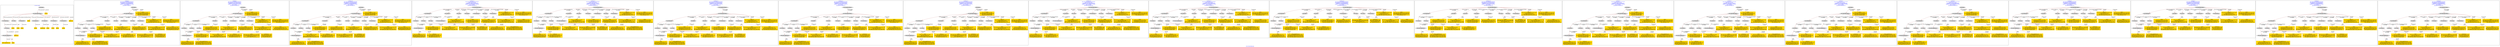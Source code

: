 digraph n0 {
fontcolor="blue"
remincross="true"
label="s10-s-18-artworks.json"
subgraph cluster_0 {
label="1-correct model"
n2[style="filled",color="white",fillcolor="lightgray",label="E12_Production1"];
n3[style="filled",color="white",fillcolor="lightgray",label="E21_Person1"];
n4[shape="plaintext",style="filled",fillcolor="gold",label="values"];
n5[style="filled",color="white",fillcolor="lightgray",label="E82_Actor_Appellation1"];
n6[shape="plaintext",style="filled",fillcolor="gold",label="auther_uri"];
n7[style="filled",color="white",fillcolor="lightgray",label="E22_Man-Made_Object1"];
n8[style="filled",color="white",fillcolor="lightgray",label="E35_Title1"];
n9[style="filled",color="white",fillcolor="lightgray",label="E8_Acquisition1"];
n10[shape="plaintext",style="filled",fillcolor="gold",label="values"];
n11[style="filled",color="white",fillcolor="lightgray",label="E54_Dimension1"];
n12[style="filled",color="white",fillcolor="lightgray",label="E57_Material1"];
n13[style="filled",color="white",fillcolor="lightgray",label="E78_Collection1"];
n14[style="filled",color="white",fillcolor="lightgray",label="E34_Inscription1"];
n15[shape="plaintext",style="filled",fillcolor="gold",label="object_uri"];
n16[shape="plaintext",style="filled",fillcolor="gold",label="values"];
n17[shape="plaintext",style="filled",fillcolor="gold",label="values"];
n18[style="filled",color="white",fillcolor="lightgray",label="E38_Image1"];
n19[shape="plaintext",style="filled",fillcolor="gold",label="values"];
n20[shape="plaintext",style="filled",fillcolor="gold",label="values"];
n21[shape="plaintext",style="filled",fillcolor="gold",label="material_uri"];
n22[shape="plaintext",style="filled",fillcolor="gold",label="values"];
n23[shape="plaintext",style="filled",fillcolor="gold",label="values"];
n24[shape="plaintext",style="filled",fillcolor="gold",label="values"];
n25[shape="plaintext",style="filled",fillcolor="gold",label="author_appellation_uri"];
n26[shape="plaintext",style="filled",fillcolor="gold",label="values"];
n27[shape="plaintext",style="filled",fillcolor="gold",label="values"];
}
subgraph cluster_1 {
label="candidate 0\nlink coherence:0.8076923076923077\nnode coherence:0.8076923076923077\nconfidence:0.3978436392661583\nmapping score:0.44628976009726645\ncost:25.99925\n-precision:0.5-recall:0.52"
n29[style="filled",color="white",fillcolor="lightgray",label="E12_Production1"];
n30[style="filled",color="white",fillcolor="lightgray",label="E21_Person1"];
n31[style="filled",color="white",fillcolor="lightgray",label="E39_Actor1"];
n32[style="filled",color="white",fillcolor="lightgray",label="E55_Type1"];
n33[style="filled",color="white",fillcolor="lightgray",label="E82_Actor_Appellation1"];
n34[style="filled",color="white",fillcolor="lightgray",label="E22_Man-Made_Object1"];
n35[style="filled",color="white",fillcolor="lightgray",label="E30_Right1"];
n36[style="filled",color="white",fillcolor="lightgray",label="E35_Title1"];
n37[style="filled",color="white",fillcolor="lightgray",label="E54_Dimension1"];
n38[style="filled",color="white",fillcolor="lightgray",label="E55_Type2"];
n39[style="filled",color="white",fillcolor="lightgray",label="E8_Acquisition1"];
n40[style="filled",color="white",fillcolor="lightgray",label="E38_Image1"];
n41[shape="plaintext",style="filled",fillcolor="gold",label="object_uri\n[E22_Man-Made_Object,classLink,0.729]\n[E35_Title,label,0.11]\n[E30_Right,P3_has_note,0.081]\n[E22_Man-Made_Object,P3_has_note,0.08]"];
n42[shape="plaintext",style="filled",fillcolor="gold",label="values\n[E22_Man-Made_Object,P3_has_note,0.329]\n[E73_Information_Object,P3_has_note,0.283]\n[E55_Type,label,0.214]\n[E33_Linguistic_Object,P3_has_note,0.174]"];
n43[shape="plaintext",style="filled",fillcolor="gold",label="values\n[E54_Dimension,P3_has_note,0.637]\n[E8_Acquisition,P3_has_note,0.127]\n[E22_Man-Made_Object,classLink,0.122]\n[E30_Right,P3_has_note,0.114]"];
n44[shape="plaintext",style="filled",fillcolor="gold",label="values\n[E29_Design_or_Procedure,P3_has_note,0.516]\n[E55_Type,label,0.395]\n[E22_Man-Made_Object,P3_has_note,0.047]\n[E73_Information_Object,P3_has_note,0.043]"];
n45[shape="plaintext",style="filled",fillcolor="gold",label="values\n[E22_Man-Made_Object,P3_has_note,0.32]\n[E73_Information_Object,P3_has_note,0.291]\n[E33_Linguistic_Object,P3_has_note,0.212]\n[E35_Title,label,0.178]"];
n46[shape="plaintext",style="filled",fillcolor="gold",label="values\n[E38_Image,classLink,0.465]\n[E22_Man-Made_Object,classLink,0.387]\n[E21_Person,classLink,0.082]\n[E39_Actor,classLink,0.066]"];
n47[shape="plaintext",style="filled",fillcolor="gold",label="values\n[E38_Image,classLink,0.468]\n[E22_Man-Made_Object,classLink,0.38]\n[E21_Person,classLink,0.084]\n[E39_Actor,classLink,0.068]"];
n48[shape="plaintext",style="filled",fillcolor="gold",label="values\n[E39_Actor,P3_has_note,0.771]\n[E82_Actor_Appellation,label,0.203]\n[E8_Acquisition,P3_has_note,0.013]\n[E22_Man-Made_Object,P3_has_note,0.012]"];
n49[shape="plaintext",style="filled",fillcolor="gold",label="author_appellation_uri\n[E82_Actor_Appellation,classLink,0.998]\n[E33_Linguistic_Object,P3_has_note,0.001]\n[E73_Information_Object,P3_has_note,0.001]\n[E22_Man-Made_Object,P3_has_note,0.001]"];
n50[shape="plaintext",style="filled",fillcolor="gold",label="material_uri\n[E55_Type,classLink,0.306]\n[E74_Group,classLink,0.258]\n[E55_Type,label,0.226]\n[E57_Material,classLink,0.21]"];
n51[shape="plaintext",style="filled",fillcolor="gold",label="values\n[E39_Actor,P3_has_note,0.719]\n[E8_Acquisition,P3_has_note,0.112]\n[E82_Actor_Appellation,label,0.087]\n[E30_Right,P3_has_note,0.081]"];
n52[shape="plaintext",style="filled",fillcolor="gold",label="values\n[E39_Actor,P3_has_note,0.606]\n[E35_Title,label,0.144]\n[E33_Linguistic_Object,P3_has_note,0.131]\n[E22_Man-Made_Object,P3_has_note,0.119]"];
n53[shape="plaintext",style="filled",fillcolor="gold",label="auther_uri\n[E39_Actor,classLink,0.383]\n[E82_Actor_Appellation,classLink,0.287]\n[E21_Person,classLink,0.215]\n[E30_Right,P3_has_note,0.114]"];
n54[shape="plaintext",style="filled",fillcolor="gold",label="values\n[E39_Actor,P3_has_note,0.349]\n[E8_Acquisition,P3_has_note,0.289]\n[E30_Right,P3_has_note,0.282]\n[E22_Man-Made_Object,P3_has_note,0.079]"];
n55[shape="plaintext",style="filled",fillcolor="gold",label="values\n[E39_Actor,P3_has_note,0.363]\n[E35_Title,label,0.233]\n[E22_Man-Made_Object,P3_has_note,0.216]\n[E73_Information_Object,P3_has_note,0.188]"];
}
subgraph cluster_2 {
label="candidate 1\nlink coherence:0.8076923076923077\nnode coherence:0.8076923076923077\nconfidence:0.38351448232127444\nmapping score:0.4415133744489718\ncost:25.99925\n-precision:0.46-recall:0.48"
n57[style="filled",color="white",fillcolor="lightgray",label="E12_Production1"];
n58[style="filled",color="white",fillcolor="lightgray",label="E21_Person1"];
n59[style="filled",color="white",fillcolor="lightgray",label="E39_Actor1"];
n60[style="filled",color="white",fillcolor="lightgray",label="E55_Type1"];
n61[style="filled",color="white",fillcolor="lightgray",label="E82_Actor_Appellation1"];
n62[style="filled",color="white",fillcolor="lightgray",label="E22_Man-Made_Object1"];
n63[style="filled",color="white",fillcolor="lightgray",label="E30_Right1"];
n64[style="filled",color="white",fillcolor="lightgray",label="E35_Title1"];
n65[style="filled",color="white",fillcolor="lightgray",label="E54_Dimension1"];
n66[style="filled",color="white",fillcolor="lightgray",label="E55_Type2"];
n67[style="filled",color="white",fillcolor="lightgray",label="E8_Acquisition1"];
n68[style="filled",color="white",fillcolor="lightgray",label="E38_Image1"];
n69[shape="plaintext",style="filled",fillcolor="gold",label="object_uri\n[E22_Man-Made_Object,classLink,0.729]\n[E35_Title,label,0.11]\n[E30_Right,P3_has_note,0.081]\n[E22_Man-Made_Object,P3_has_note,0.08]"];
n70[shape="plaintext",style="filled",fillcolor="gold",label="values\n[E22_Man-Made_Object,P3_has_note,0.329]\n[E73_Information_Object,P3_has_note,0.283]\n[E55_Type,label,0.214]\n[E33_Linguistic_Object,P3_has_note,0.174]"];
n71[shape="plaintext",style="filled",fillcolor="gold",label="values\n[E54_Dimension,P3_has_note,0.637]\n[E8_Acquisition,P3_has_note,0.127]\n[E22_Man-Made_Object,classLink,0.122]\n[E30_Right,P3_has_note,0.114]"];
n72[shape="plaintext",style="filled",fillcolor="gold",label="values\n[E29_Design_or_Procedure,P3_has_note,0.516]\n[E55_Type,label,0.395]\n[E22_Man-Made_Object,P3_has_note,0.047]\n[E73_Information_Object,P3_has_note,0.043]"];
n73[shape="plaintext",style="filled",fillcolor="gold",label="values\n[E22_Man-Made_Object,P3_has_note,0.32]\n[E73_Information_Object,P3_has_note,0.291]\n[E33_Linguistic_Object,P3_has_note,0.212]\n[E35_Title,label,0.178]"];
n74[shape="plaintext",style="filled",fillcolor="gold",label="values\n[E38_Image,classLink,0.465]\n[E22_Man-Made_Object,classLink,0.387]\n[E21_Person,classLink,0.082]\n[E39_Actor,classLink,0.066]"];
n75[shape="plaintext",style="filled",fillcolor="gold",label="values\n[E38_Image,classLink,0.468]\n[E22_Man-Made_Object,classLink,0.38]\n[E21_Person,classLink,0.084]\n[E39_Actor,classLink,0.068]"];
n76[shape="plaintext",style="filled",fillcolor="gold",label="values\n[E39_Actor,P3_has_note,0.719]\n[E8_Acquisition,P3_has_note,0.112]\n[E82_Actor_Appellation,label,0.087]\n[E30_Right,P3_has_note,0.081]"];
n77[shape="plaintext",style="filled",fillcolor="gold",label="author_appellation_uri\n[E82_Actor_Appellation,classLink,0.998]\n[E33_Linguistic_Object,P3_has_note,0.001]\n[E73_Information_Object,P3_has_note,0.001]\n[E22_Man-Made_Object,P3_has_note,0.001]"];
n78[shape="plaintext",style="filled",fillcolor="gold",label="material_uri\n[E55_Type,classLink,0.306]\n[E74_Group,classLink,0.258]\n[E55_Type,label,0.226]\n[E57_Material,classLink,0.21]"];
n79[shape="plaintext",style="filled",fillcolor="gold",label="values\n[E39_Actor,P3_has_note,0.771]\n[E82_Actor_Appellation,label,0.203]\n[E8_Acquisition,P3_has_note,0.013]\n[E22_Man-Made_Object,P3_has_note,0.012]"];
n80[shape="plaintext",style="filled",fillcolor="gold",label="values\n[E39_Actor,P3_has_note,0.606]\n[E35_Title,label,0.144]\n[E33_Linguistic_Object,P3_has_note,0.131]\n[E22_Man-Made_Object,P3_has_note,0.119]"];
n81[shape="plaintext",style="filled",fillcolor="gold",label="auther_uri\n[E39_Actor,classLink,0.383]\n[E82_Actor_Appellation,classLink,0.287]\n[E21_Person,classLink,0.215]\n[E30_Right,P3_has_note,0.114]"];
n82[shape="plaintext",style="filled",fillcolor="gold",label="values\n[E39_Actor,P3_has_note,0.349]\n[E8_Acquisition,P3_has_note,0.289]\n[E30_Right,P3_has_note,0.282]\n[E22_Man-Made_Object,P3_has_note,0.079]"];
n83[shape="plaintext",style="filled",fillcolor="gold",label="values\n[E39_Actor,P3_has_note,0.363]\n[E35_Title,label,0.233]\n[E22_Man-Made_Object,P3_has_note,0.216]\n[E73_Information_Object,P3_has_note,0.188]"];
}
subgraph cluster_3 {
label="candidate 10\nlink coherence:0.7407407407407407\nnode coherence:0.8076923076923077\nconfidence:0.3978436392661583\nmapping score:0.44628976009726645\ncost:125.99925\n-precision:0.48-recall:0.52"
n85[style="filled",color="white",fillcolor="lightgray",label="E12_Production1"];
n86[style="filled",color="white",fillcolor="lightgray",label="E21_Person1"];
n87[style="filled",color="white",fillcolor="lightgray",label="E39_Actor1"];
n88[style="filled",color="white",fillcolor="lightgray",label="E55_Type1"];
n89[style="filled",color="white",fillcolor="lightgray",label="E82_Actor_Appellation1"];
n90[style="filled",color="white",fillcolor="lightgray",label="E22_Man-Made_Object1"];
n91[style="filled",color="white",fillcolor="lightgray",label="E21_Person2"];
n92[style="filled",color="white",fillcolor="lightgray",label="E30_Right1"];
n93[style="filled",color="white",fillcolor="lightgray",label="E35_Title1"];
n94[style="filled",color="white",fillcolor="lightgray",label="E54_Dimension1"];
n95[style="filled",color="white",fillcolor="lightgray",label="E55_Type2"];
n96[style="filled",color="white",fillcolor="lightgray",label="E8_Acquisition1"];
n97[style="filled",color="white",fillcolor="lightgray",label="E38_Image1"];
n98[shape="plaintext",style="filled",fillcolor="gold",label="object_uri\n[E22_Man-Made_Object,classLink,0.729]\n[E35_Title,label,0.11]\n[E30_Right,P3_has_note,0.081]\n[E22_Man-Made_Object,P3_has_note,0.08]"];
n99[shape="plaintext",style="filled",fillcolor="gold",label="values\n[E22_Man-Made_Object,P3_has_note,0.329]\n[E73_Information_Object,P3_has_note,0.283]\n[E55_Type,label,0.214]\n[E33_Linguistic_Object,P3_has_note,0.174]"];
n100[shape="plaintext",style="filled",fillcolor="gold",label="values\n[E38_Image,classLink,0.465]\n[E22_Man-Made_Object,classLink,0.387]\n[E21_Person,classLink,0.082]\n[E39_Actor,classLink,0.066]"];
n101[shape="plaintext",style="filled",fillcolor="gold",label="values\n[E54_Dimension,P3_has_note,0.637]\n[E8_Acquisition,P3_has_note,0.127]\n[E22_Man-Made_Object,classLink,0.122]\n[E30_Right,P3_has_note,0.114]"];
n102[shape="plaintext",style="filled",fillcolor="gold",label="values\n[E29_Design_or_Procedure,P3_has_note,0.516]\n[E55_Type,label,0.395]\n[E22_Man-Made_Object,P3_has_note,0.047]\n[E73_Information_Object,P3_has_note,0.043]"];
n103[shape="plaintext",style="filled",fillcolor="gold",label="values\n[E22_Man-Made_Object,P3_has_note,0.32]\n[E73_Information_Object,P3_has_note,0.291]\n[E33_Linguistic_Object,P3_has_note,0.212]\n[E35_Title,label,0.178]"];
n104[shape="plaintext",style="filled",fillcolor="gold",label="values\n[E38_Image,classLink,0.468]\n[E22_Man-Made_Object,classLink,0.38]\n[E21_Person,classLink,0.084]\n[E39_Actor,classLink,0.068]"];
n105[shape="plaintext",style="filled",fillcolor="gold",label="values\n[E39_Actor,P3_has_note,0.771]\n[E82_Actor_Appellation,label,0.203]\n[E8_Acquisition,P3_has_note,0.013]\n[E22_Man-Made_Object,P3_has_note,0.012]"];
n106[shape="plaintext",style="filled",fillcolor="gold",label="author_appellation_uri\n[E82_Actor_Appellation,classLink,0.998]\n[E33_Linguistic_Object,P3_has_note,0.001]\n[E73_Information_Object,P3_has_note,0.001]\n[E22_Man-Made_Object,P3_has_note,0.001]"];
n107[shape="plaintext",style="filled",fillcolor="gold",label="material_uri\n[E55_Type,classLink,0.306]\n[E74_Group,classLink,0.258]\n[E55_Type,label,0.226]\n[E57_Material,classLink,0.21]"];
n108[shape="plaintext",style="filled",fillcolor="gold",label="values\n[E39_Actor,P3_has_note,0.719]\n[E8_Acquisition,P3_has_note,0.112]\n[E82_Actor_Appellation,label,0.087]\n[E30_Right,P3_has_note,0.081]"];
n109[shape="plaintext",style="filled",fillcolor="gold",label="values\n[E39_Actor,P3_has_note,0.606]\n[E35_Title,label,0.144]\n[E33_Linguistic_Object,P3_has_note,0.131]\n[E22_Man-Made_Object,P3_has_note,0.119]"];
n110[shape="plaintext",style="filled",fillcolor="gold",label="auther_uri\n[E39_Actor,classLink,0.383]\n[E82_Actor_Appellation,classLink,0.287]\n[E21_Person,classLink,0.215]\n[E30_Right,P3_has_note,0.114]"];
n111[shape="plaintext",style="filled",fillcolor="gold",label="values\n[E39_Actor,P3_has_note,0.349]\n[E8_Acquisition,P3_has_note,0.289]\n[E30_Right,P3_has_note,0.282]\n[E22_Man-Made_Object,P3_has_note,0.079]"];
n112[shape="plaintext",style="filled",fillcolor="gold",label="values\n[E39_Actor,P3_has_note,0.363]\n[E35_Title,label,0.233]\n[E22_Man-Made_Object,P3_has_note,0.216]\n[E73_Information_Object,P3_has_note,0.188]"];
}
subgraph cluster_4 {
label="candidate 11\nlink coherence:0.7407407407407407\nnode coherence:0.84\nconfidence:0.38921070352241427\nmapping score:0.46529245672969366\ncost:125.99932\n-precision:0.48-recall:0.52"
n114[style="filled",color="white",fillcolor="lightgray",label="E12_Production1"];
n115[style="filled",color="white",fillcolor="lightgray",label="E21_Person1"];
n116[style="filled",color="white",fillcolor="lightgray",label="E39_Actor1"];
n117[style="filled",color="white",fillcolor="lightgray",label="E55_Type1"];
n118[style="filled",color="white",fillcolor="lightgray",label="E82_Actor_Appellation1"];
n119[style="filled",color="white",fillcolor="lightgray",label="E21_Person2"];
n120[style="filled",color="white",fillcolor="lightgray",label="E82_Actor_Appellation2"];
n121[style="filled",color="white",fillcolor="lightgray",label="E22_Man-Made_Object1"];
n122[style="filled",color="white",fillcolor="lightgray",label="E35_Title1"];
n123[style="filled",color="white",fillcolor="lightgray",label="E38_Image1"];
n124[style="filled",color="white",fillcolor="lightgray",label="E54_Dimension1"];
n125[style="filled",color="white",fillcolor="lightgray",label="E55_Type2"];
n126[style="filled",color="white",fillcolor="lightgray",label="E8_Acquisition1"];
n127[shape="plaintext",style="filled",fillcolor="gold",label="object_uri\n[E22_Man-Made_Object,classLink,0.729]\n[E35_Title,label,0.11]\n[E30_Right,P3_has_note,0.081]\n[E22_Man-Made_Object,P3_has_note,0.08]"];
n128[shape="plaintext",style="filled",fillcolor="gold",label="values\n[E22_Man-Made_Object,P3_has_note,0.329]\n[E73_Information_Object,P3_has_note,0.283]\n[E55_Type,label,0.214]\n[E33_Linguistic_Object,P3_has_note,0.174]"];
n129[shape="plaintext",style="filled",fillcolor="gold",label="values\n[E39_Actor,P3_has_note,0.771]\n[E82_Actor_Appellation,label,0.203]\n[E8_Acquisition,P3_has_note,0.013]\n[E22_Man-Made_Object,P3_has_note,0.012]"];
n130[shape="plaintext",style="filled",fillcolor="gold",label="values\n[E54_Dimension,P3_has_note,0.637]\n[E8_Acquisition,P3_has_note,0.127]\n[E22_Man-Made_Object,classLink,0.122]\n[E30_Right,P3_has_note,0.114]"];
n131[shape="plaintext",style="filled",fillcolor="gold",label="values\n[E29_Design_or_Procedure,P3_has_note,0.516]\n[E55_Type,label,0.395]\n[E22_Man-Made_Object,P3_has_note,0.047]\n[E73_Information_Object,P3_has_note,0.043]"];
n132[shape="plaintext",style="filled",fillcolor="gold",label="values\n[E22_Man-Made_Object,P3_has_note,0.32]\n[E73_Information_Object,P3_has_note,0.291]\n[E33_Linguistic_Object,P3_has_note,0.212]\n[E35_Title,label,0.178]"];
n133[shape="plaintext",style="filled",fillcolor="gold",label="values\n[E38_Image,classLink,0.468]\n[E22_Man-Made_Object,classLink,0.38]\n[E21_Person,classLink,0.084]\n[E39_Actor,classLink,0.068]"];
n134[shape="plaintext",style="filled",fillcolor="gold",label="values\n[E39_Actor,P3_has_note,0.719]\n[E8_Acquisition,P3_has_note,0.112]\n[E82_Actor_Appellation,label,0.087]\n[E30_Right,P3_has_note,0.081]"];
n135[shape="plaintext",style="filled",fillcolor="gold",label="author_appellation_uri\n[E82_Actor_Appellation,classLink,0.998]\n[E33_Linguistic_Object,P3_has_note,0.001]\n[E73_Information_Object,P3_has_note,0.001]\n[E22_Man-Made_Object,P3_has_note,0.001]"];
n136[shape="plaintext",style="filled",fillcolor="gold",label="values\n[E39_Actor,P3_has_note,0.349]\n[E8_Acquisition,P3_has_note,0.289]\n[E30_Right,P3_has_note,0.282]\n[E22_Man-Made_Object,P3_has_note,0.079]"];
n137[shape="plaintext",style="filled",fillcolor="gold",label="material_uri\n[E55_Type,classLink,0.306]\n[E74_Group,classLink,0.258]\n[E55_Type,label,0.226]\n[E57_Material,classLink,0.21]"];
n138[shape="plaintext",style="filled",fillcolor="gold",label="auther_uri\n[E39_Actor,classLink,0.383]\n[E82_Actor_Appellation,classLink,0.287]\n[E21_Person,classLink,0.215]\n[E30_Right,P3_has_note,0.114]"];
n139[shape="plaintext",style="filled",fillcolor="gold",label="values\n[E38_Image,classLink,0.465]\n[E22_Man-Made_Object,classLink,0.387]\n[E21_Person,classLink,0.082]\n[E39_Actor,classLink,0.066]"];
n140[shape="plaintext",style="filled",fillcolor="gold",label="values\n[E39_Actor,P3_has_note,0.606]\n[E35_Title,label,0.144]\n[E33_Linguistic_Object,P3_has_note,0.131]\n[E22_Man-Made_Object,P3_has_note,0.119]"];
n141[shape="plaintext",style="filled",fillcolor="gold",label="values\n[E39_Actor,P3_has_note,0.363]\n[E35_Title,label,0.233]\n[E22_Man-Made_Object,P3_has_note,0.216]\n[E73_Information_Object,P3_has_note,0.188]"];
}
subgraph cluster_5 {
label="candidate 12\nlink coherence:0.7407407407407407\nnode coherence:0.84\nconfidence:0.38911698777300757\nmapping score:0.4652612181465581\ncost:125.99932\n-precision:0.44-recall:0.48"
n143[style="filled",color="white",fillcolor="lightgray",label="E12_Production1"];
n144[style="filled",color="white",fillcolor="lightgray",label="E21_Person1"];
n145[style="filled",color="white",fillcolor="lightgray",label="E39_Actor1"];
n146[style="filled",color="white",fillcolor="lightgray",label="E55_Type1"];
n147[style="filled",color="white",fillcolor="lightgray",label="E82_Actor_Appellation1"];
n148[style="filled",color="white",fillcolor="lightgray",label="E21_Person2"];
n149[style="filled",color="white",fillcolor="lightgray",label="E82_Actor_Appellation2"];
n150[style="filled",color="white",fillcolor="lightgray",label="E22_Man-Made_Object1"];
n151[style="filled",color="white",fillcolor="lightgray",label="E35_Title1"];
n152[style="filled",color="white",fillcolor="lightgray",label="E38_Image1"];
n153[style="filled",color="white",fillcolor="lightgray",label="E54_Dimension1"];
n154[style="filled",color="white",fillcolor="lightgray",label="E55_Type2"];
n155[style="filled",color="white",fillcolor="lightgray",label="E8_Acquisition1"];
n156[shape="plaintext",style="filled",fillcolor="gold",label="object_uri\n[E22_Man-Made_Object,classLink,0.729]\n[E35_Title,label,0.11]\n[E30_Right,P3_has_note,0.081]\n[E22_Man-Made_Object,P3_has_note,0.08]"];
n157[shape="plaintext",style="filled",fillcolor="gold",label="values\n[E22_Man-Made_Object,P3_has_note,0.329]\n[E73_Information_Object,P3_has_note,0.283]\n[E55_Type,label,0.214]\n[E33_Linguistic_Object,P3_has_note,0.174]"];
n158[shape="plaintext",style="filled",fillcolor="gold",label="values\n[E39_Actor,P3_has_note,0.771]\n[E82_Actor_Appellation,label,0.203]\n[E8_Acquisition,P3_has_note,0.013]\n[E22_Man-Made_Object,P3_has_note,0.012]"];
n159[shape="plaintext",style="filled",fillcolor="gold",label="values\n[E54_Dimension,P3_has_note,0.637]\n[E8_Acquisition,P3_has_note,0.127]\n[E22_Man-Made_Object,classLink,0.122]\n[E30_Right,P3_has_note,0.114]"];
n160[shape="plaintext",style="filled",fillcolor="gold",label="values\n[E29_Design_or_Procedure,P3_has_note,0.516]\n[E55_Type,label,0.395]\n[E22_Man-Made_Object,P3_has_note,0.047]\n[E73_Information_Object,P3_has_note,0.043]"];
n161[shape="plaintext",style="filled",fillcolor="gold",label="values\n[E22_Man-Made_Object,P3_has_note,0.32]\n[E73_Information_Object,P3_has_note,0.291]\n[E33_Linguistic_Object,P3_has_note,0.212]\n[E35_Title,label,0.178]"];
n162[shape="plaintext",style="filled",fillcolor="gold",label="values\n[E38_Image,classLink,0.465]\n[E22_Man-Made_Object,classLink,0.387]\n[E21_Person,classLink,0.082]\n[E39_Actor,classLink,0.066]"];
n163[shape="plaintext",style="filled",fillcolor="gold",label="values\n[E39_Actor,P3_has_note,0.719]\n[E8_Acquisition,P3_has_note,0.112]\n[E82_Actor_Appellation,label,0.087]\n[E30_Right,P3_has_note,0.081]"];
n164[shape="plaintext",style="filled",fillcolor="gold",label="author_appellation_uri\n[E82_Actor_Appellation,classLink,0.998]\n[E33_Linguistic_Object,P3_has_note,0.001]\n[E73_Information_Object,P3_has_note,0.001]\n[E22_Man-Made_Object,P3_has_note,0.001]"];
n165[shape="plaintext",style="filled",fillcolor="gold",label="values\n[E39_Actor,P3_has_note,0.349]\n[E8_Acquisition,P3_has_note,0.289]\n[E30_Right,P3_has_note,0.282]\n[E22_Man-Made_Object,P3_has_note,0.079]"];
n166[shape="plaintext",style="filled",fillcolor="gold",label="material_uri\n[E55_Type,classLink,0.306]\n[E74_Group,classLink,0.258]\n[E55_Type,label,0.226]\n[E57_Material,classLink,0.21]"];
n167[shape="plaintext",style="filled",fillcolor="gold",label="auther_uri\n[E39_Actor,classLink,0.383]\n[E82_Actor_Appellation,classLink,0.287]\n[E21_Person,classLink,0.215]\n[E30_Right,P3_has_note,0.114]"];
n168[shape="plaintext",style="filled",fillcolor="gold",label="values\n[E38_Image,classLink,0.468]\n[E22_Man-Made_Object,classLink,0.38]\n[E21_Person,classLink,0.084]\n[E39_Actor,classLink,0.068]"];
n169[shape="plaintext",style="filled",fillcolor="gold",label="values\n[E39_Actor,P3_has_note,0.606]\n[E35_Title,label,0.144]\n[E33_Linguistic_Object,P3_has_note,0.131]\n[E22_Man-Made_Object,P3_has_note,0.119]"];
n170[shape="plaintext",style="filled",fillcolor="gold",label="values\n[E39_Actor,P3_has_note,0.363]\n[E35_Title,label,0.233]\n[E22_Man-Made_Object,P3_has_note,0.216]\n[E73_Information_Object,P3_has_note,0.188]"];
}
subgraph cluster_6 {
label="candidate 13\nlink coherence:0.7407407407407407\nnode coherence:0.8076923076923077\nconfidence:0.38351448232127444\nmapping score:0.4415133744489718\ncost:26.9993\n-precision:0.41-recall:0.44"
n172[style="filled",color="white",fillcolor="lightgray",label="E12_Production1"];
n173[style="filled",color="white",fillcolor="lightgray",label="E21_Person1"];
n174[style="filled",color="white",fillcolor="lightgray",label="E39_Actor1"];
n175[style="filled",color="white",fillcolor="lightgray",label="E55_Type1"];
n176[style="filled",color="white",fillcolor="lightgray",label="E82_Actor_Appellation1"];
n177[style="filled",color="white",fillcolor="lightgray",label="E22_Man-Made_Object1"];
n178[style="filled",color="white",fillcolor="lightgray",label="E30_Right1"];
n179[style="filled",color="white",fillcolor="lightgray",label="E35_Title1"];
n180[style="filled",color="white",fillcolor="lightgray",label="E38_Image1"];
n181[style="filled",color="white",fillcolor="lightgray",label="E54_Dimension1"];
n182[style="filled",color="white",fillcolor="lightgray",label="E55_Type2"];
n183[style="filled",color="white",fillcolor="lightgray",label="E8_Acquisition1"];
n184[style="filled",color="white",fillcolor="lightgray",label="E33_Linguistic_Object2"];
n185[shape="plaintext",style="filled",fillcolor="gold",label="object_uri\n[E22_Man-Made_Object,classLink,0.729]\n[E35_Title,label,0.11]\n[E30_Right,P3_has_note,0.081]\n[E22_Man-Made_Object,P3_has_note,0.08]"];
n186[shape="plaintext",style="filled",fillcolor="gold",label="values\n[E22_Man-Made_Object,P3_has_note,0.329]\n[E73_Information_Object,P3_has_note,0.283]\n[E55_Type,label,0.214]\n[E33_Linguistic_Object,P3_has_note,0.174]"];
n187[shape="plaintext",style="filled",fillcolor="gold",label="values\n[E54_Dimension,P3_has_note,0.637]\n[E8_Acquisition,P3_has_note,0.127]\n[E22_Man-Made_Object,classLink,0.122]\n[E30_Right,P3_has_note,0.114]"];
n188[shape="plaintext",style="filled",fillcolor="gold",label="values\n[E29_Design_or_Procedure,P3_has_note,0.516]\n[E55_Type,label,0.395]\n[E22_Man-Made_Object,P3_has_note,0.047]\n[E73_Information_Object,P3_has_note,0.043]"];
n189[shape="plaintext",style="filled",fillcolor="gold",label="values\n[E22_Man-Made_Object,P3_has_note,0.32]\n[E73_Information_Object,P3_has_note,0.291]\n[E33_Linguistic_Object,P3_has_note,0.212]\n[E35_Title,label,0.178]"];
n190[shape="plaintext",style="filled",fillcolor="gold",label="values\n[E38_Image,classLink,0.465]\n[E22_Man-Made_Object,classLink,0.387]\n[E21_Person,classLink,0.082]\n[E39_Actor,classLink,0.066]"];
n191[shape="plaintext",style="filled",fillcolor="gold",label="values\n[E38_Image,classLink,0.468]\n[E22_Man-Made_Object,classLink,0.38]\n[E21_Person,classLink,0.084]\n[E39_Actor,classLink,0.068]"];
n192[shape="plaintext",style="filled",fillcolor="gold",label="values\n[E39_Actor,P3_has_note,0.719]\n[E8_Acquisition,P3_has_note,0.112]\n[E82_Actor_Appellation,label,0.087]\n[E30_Right,P3_has_note,0.081]"];
n193[shape="plaintext",style="filled",fillcolor="gold",label="author_appellation_uri\n[E82_Actor_Appellation,classLink,0.998]\n[E33_Linguistic_Object,P3_has_note,0.001]\n[E73_Information_Object,P3_has_note,0.001]\n[E22_Man-Made_Object,P3_has_note,0.001]"];
n194[shape="plaintext",style="filled",fillcolor="gold",label="material_uri\n[E55_Type,classLink,0.306]\n[E74_Group,classLink,0.258]\n[E55_Type,label,0.226]\n[E57_Material,classLink,0.21]"];
n195[shape="plaintext",style="filled",fillcolor="gold",label="values\n[E39_Actor,P3_has_note,0.771]\n[E82_Actor_Appellation,label,0.203]\n[E8_Acquisition,P3_has_note,0.013]\n[E22_Man-Made_Object,P3_has_note,0.012]"];
n196[shape="plaintext",style="filled",fillcolor="gold",label="values\n[E39_Actor,P3_has_note,0.606]\n[E35_Title,label,0.144]\n[E33_Linguistic_Object,P3_has_note,0.131]\n[E22_Man-Made_Object,P3_has_note,0.119]"];
n197[shape="plaintext",style="filled",fillcolor="gold",label="auther_uri\n[E39_Actor,classLink,0.383]\n[E82_Actor_Appellation,classLink,0.287]\n[E21_Person,classLink,0.215]\n[E30_Right,P3_has_note,0.114]"];
n198[shape="plaintext",style="filled",fillcolor="gold",label="values\n[E39_Actor,P3_has_note,0.349]\n[E8_Acquisition,P3_has_note,0.289]\n[E30_Right,P3_has_note,0.282]\n[E22_Man-Made_Object,P3_has_note,0.079]"];
n199[shape="plaintext",style="filled",fillcolor="gold",label="values\n[E39_Actor,P3_has_note,0.363]\n[E35_Title,label,0.233]\n[E22_Man-Made_Object,P3_has_note,0.216]\n[E73_Information_Object,P3_has_note,0.188]"];
}
subgraph cluster_7 {
label="candidate 14\nlink coherence:0.7407407407407407\nnode coherence:0.8076923076923077\nconfidence:0.38351448232127444\nmapping score:0.4415133744489718\ncost:26.99931\n-precision:0.41-recall:0.44"
n201[style="filled",color="white",fillcolor="lightgray",label="E12_Production1"];
n202[style="filled",color="white",fillcolor="lightgray",label="E21_Person1"];
n203[style="filled",color="white",fillcolor="lightgray",label="E39_Actor1"];
n204[style="filled",color="white",fillcolor="lightgray",label="E55_Type1"];
n205[style="filled",color="white",fillcolor="lightgray",label="E82_Actor_Appellation1"];
n206[style="filled",color="white",fillcolor="lightgray",label="E22_Man-Made_Object1"];
n207[style="filled",color="white",fillcolor="lightgray",label="E30_Right1"];
n208[style="filled",color="white",fillcolor="lightgray",label="E35_Title1"];
n209[style="filled",color="white",fillcolor="lightgray",label="E38_Image1"];
n210[style="filled",color="white",fillcolor="lightgray",label="E54_Dimension1"];
n211[style="filled",color="white",fillcolor="lightgray",label="E55_Type2"];
n212[style="filled",color="white",fillcolor="lightgray",label="E8_Acquisition1"];
n213[style="filled",color="white",fillcolor="lightgray",label="E33_Linguistic_Object1"];
n214[shape="plaintext",style="filled",fillcolor="gold",label="object_uri\n[E22_Man-Made_Object,classLink,0.729]\n[E35_Title,label,0.11]\n[E30_Right,P3_has_note,0.081]\n[E22_Man-Made_Object,P3_has_note,0.08]"];
n215[shape="plaintext",style="filled",fillcolor="gold",label="values\n[E22_Man-Made_Object,P3_has_note,0.329]\n[E73_Information_Object,P3_has_note,0.283]\n[E55_Type,label,0.214]\n[E33_Linguistic_Object,P3_has_note,0.174]"];
n216[shape="plaintext",style="filled",fillcolor="gold",label="values\n[E54_Dimension,P3_has_note,0.637]\n[E8_Acquisition,P3_has_note,0.127]\n[E22_Man-Made_Object,classLink,0.122]\n[E30_Right,P3_has_note,0.114]"];
n217[shape="plaintext",style="filled",fillcolor="gold",label="values\n[E29_Design_or_Procedure,P3_has_note,0.516]\n[E55_Type,label,0.395]\n[E22_Man-Made_Object,P3_has_note,0.047]\n[E73_Information_Object,P3_has_note,0.043]"];
n218[shape="plaintext",style="filled",fillcolor="gold",label="values\n[E22_Man-Made_Object,P3_has_note,0.32]\n[E73_Information_Object,P3_has_note,0.291]\n[E33_Linguistic_Object,P3_has_note,0.212]\n[E35_Title,label,0.178]"];
n219[shape="plaintext",style="filled",fillcolor="gold",label="values\n[E38_Image,classLink,0.465]\n[E22_Man-Made_Object,classLink,0.387]\n[E21_Person,classLink,0.082]\n[E39_Actor,classLink,0.066]"];
n220[shape="plaintext",style="filled",fillcolor="gold",label="values\n[E38_Image,classLink,0.468]\n[E22_Man-Made_Object,classLink,0.38]\n[E21_Person,classLink,0.084]\n[E39_Actor,classLink,0.068]"];
n221[shape="plaintext",style="filled",fillcolor="gold",label="values\n[E39_Actor,P3_has_note,0.719]\n[E8_Acquisition,P3_has_note,0.112]\n[E82_Actor_Appellation,label,0.087]\n[E30_Right,P3_has_note,0.081]"];
n222[shape="plaintext",style="filled",fillcolor="gold",label="author_appellation_uri\n[E82_Actor_Appellation,classLink,0.998]\n[E33_Linguistic_Object,P3_has_note,0.001]\n[E73_Information_Object,P3_has_note,0.001]\n[E22_Man-Made_Object,P3_has_note,0.001]"];
n223[shape="plaintext",style="filled",fillcolor="gold",label="material_uri\n[E55_Type,classLink,0.306]\n[E74_Group,classLink,0.258]\n[E55_Type,label,0.226]\n[E57_Material,classLink,0.21]"];
n224[shape="plaintext",style="filled",fillcolor="gold",label="values\n[E39_Actor,P3_has_note,0.771]\n[E82_Actor_Appellation,label,0.203]\n[E8_Acquisition,P3_has_note,0.013]\n[E22_Man-Made_Object,P3_has_note,0.012]"];
n225[shape="plaintext",style="filled",fillcolor="gold",label="values\n[E39_Actor,P3_has_note,0.606]\n[E35_Title,label,0.144]\n[E33_Linguistic_Object,P3_has_note,0.131]\n[E22_Man-Made_Object,P3_has_note,0.119]"];
n226[shape="plaintext",style="filled",fillcolor="gold",label="auther_uri\n[E39_Actor,classLink,0.383]\n[E82_Actor_Appellation,classLink,0.287]\n[E21_Person,classLink,0.215]\n[E30_Right,P3_has_note,0.114]"];
n227[shape="plaintext",style="filled",fillcolor="gold",label="values\n[E39_Actor,P3_has_note,0.349]\n[E8_Acquisition,P3_has_note,0.289]\n[E30_Right,P3_has_note,0.282]\n[E22_Man-Made_Object,P3_has_note,0.079]"];
n228[shape="plaintext",style="filled",fillcolor="gold",label="values\n[E39_Actor,P3_has_note,0.363]\n[E35_Title,label,0.233]\n[E22_Man-Made_Object,P3_has_note,0.216]\n[E73_Information_Object,P3_has_note,0.188]"];
}
subgraph cluster_8 {
label="candidate 15\nlink coherence:0.7407407407407407\nnode coherence:0.8076923076923077\nconfidence:0.38351448232127444\nmapping score:0.4415133744489718\ncost:125.99925\n-precision:0.44-recall:0.48"
n230[style="filled",color="white",fillcolor="lightgray",label="E12_Production1"];
n231[style="filled",color="white",fillcolor="lightgray",label="E21_Person1"];
n232[style="filled",color="white",fillcolor="lightgray",label="E39_Actor1"];
n233[style="filled",color="white",fillcolor="lightgray",label="E55_Type1"];
n234[style="filled",color="white",fillcolor="lightgray",label="E82_Actor_Appellation1"];
n235[style="filled",color="white",fillcolor="lightgray",label="E22_Man-Made_Object1"];
n236[style="filled",color="white",fillcolor="lightgray",label="E21_Person2"];
n237[style="filled",color="white",fillcolor="lightgray",label="E30_Right1"];
n238[style="filled",color="white",fillcolor="lightgray",label="E35_Title1"];
n239[style="filled",color="white",fillcolor="lightgray",label="E54_Dimension1"];
n240[style="filled",color="white",fillcolor="lightgray",label="E55_Type2"];
n241[style="filled",color="white",fillcolor="lightgray",label="E8_Acquisition1"];
n242[style="filled",color="white",fillcolor="lightgray",label="E38_Image1"];
n243[shape="plaintext",style="filled",fillcolor="gold",label="object_uri\n[E22_Man-Made_Object,classLink,0.729]\n[E35_Title,label,0.11]\n[E30_Right,P3_has_note,0.081]\n[E22_Man-Made_Object,P3_has_note,0.08]"];
n244[shape="plaintext",style="filled",fillcolor="gold",label="values\n[E22_Man-Made_Object,P3_has_note,0.329]\n[E73_Information_Object,P3_has_note,0.283]\n[E55_Type,label,0.214]\n[E33_Linguistic_Object,P3_has_note,0.174]"];
n245[shape="plaintext",style="filled",fillcolor="gold",label="values\n[E38_Image,classLink,0.465]\n[E22_Man-Made_Object,classLink,0.387]\n[E21_Person,classLink,0.082]\n[E39_Actor,classLink,0.066]"];
n246[shape="plaintext",style="filled",fillcolor="gold",label="values\n[E54_Dimension,P3_has_note,0.637]\n[E8_Acquisition,P3_has_note,0.127]\n[E22_Man-Made_Object,classLink,0.122]\n[E30_Right,P3_has_note,0.114]"];
n247[shape="plaintext",style="filled",fillcolor="gold",label="values\n[E29_Design_or_Procedure,P3_has_note,0.516]\n[E55_Type,label,0.395]\n[E22_Man-Made_Object,P3_has_note,0.047]\n[E73_Information_Object,P3_has_note,0.043]"];
n248[shape="plaintext",style="filled",fillcolor="gold",label="values\n[E22_Man-Made_Object,P3_has_note,0.32]\n[E73_Information_Object,P3_has_note,0.291]\n[E33_Linguistic_Object,P3_has_note,0.212]\n[E35_Title,label,0.178]"];
n249[shape="plaintext",style="filled",fillcolor="gold",label="values\n[E38_Image,classLink,0.468]\n[E22_Man-Made_Object,classLink,0.38]\n[E21_Person,classLink,0.084]\n[E39_Actor,classLink,0.068]"];
n250[shape="plaintext",style="filled",fillcolor="gold",label="values\n[E39_Actor,P3_has_note,0.719]\n[E8_Acquisition,P3_has_note,0.112]\n[E82_Actor_Appellation,label,0.087]\n[E30_Right,P3_has_note,0.081]"];
n251[shape="plaintext",style="filled",fillcolor="gold",label="author_appellation_uri\n[E82_Actor_Appellation,classLink,0.998]\n[E33_Linguistic_Object,P3_has_note,0.001]\n[E73_Information_Object,P3_has_note,0.001]\n[E22_Man-Made_Object,P3_has_note,0.001]"];
n252[shape="plaintext",style="filled",fillcolor="gold",label="material_uri\n[E55_Type,classLink,0.306]\n[E74_Group,classLink,0.258]\n[E55_Type,label,0.226]\n[E57_Material,classLink,0.21]"];
n253[shape="plaintext",style="filled",fillcolor="gold",label="values\n[E39_Actor,P3_has_note,0.771]\n[E82_Actor_Appellation,label,0.203]\n[E8_Acquisition,P3_has_note,0.013]\n[E22_Man-Made_Object,P3_has_note,0.012]"];
n254[shape="plaintext",style="filled",fillcolor="gold",label="values\n[E39_Actor,P3_has_note,0.606]\n[E35_Title,label,0.144]\n[E33_Linguistic_Object,P3_has_note,0.131]\n[E22_Man-Made_Object,P3_has_note,0.119]"];
n255[shape="plaintext",style="filled",fillcolor="gold",label="auther_uri\n[E39_Actor,classLink,0.383]\n[E82_Actor_Appellation,classLink,0.287]\n[E21_Person,classLink,0.215]\n[E30_Right,P3_has_note,0.114]"];
n256[shape="plaintext",style="filled",fillcolor="gold",label="values\n[E39_Actor,P3_has_note,0.349]\n[E8_Acquisition,P3_has_note,0.289]\n[E30_Right,P3_has_note,0.282]\n[E22_Man-Made_Object,P3_has_note,0.079]"];
n257[shape="plaintext",style="filled",fillcolor="gold",label="values\n[E39_Actor,P3_has_note,0.363]\n[E35_Title,label,0.233]\n[E22_Man-Made_Object,P3_has_note,0.216]\n[E73_Information_Object,P3_has_note,0.188]"];
}
subgraph cluster_9 {
label="candidate 16\nlink coherence:0.7407407407407407\nnode coherence:0.84\nconfidence:0.36711882474691265\nmapping score:0.4579284971378598\ncost:125.99932\n-precision:0.44-recall:0.48"
n259[style="filled",color="white",fillcolor="lightgray",label="E12_Production1"];
n260[style="filled",color="white",fillcolor="lightgray",label="E21_Person1"];
n261[style="filled",color="white",fillcolor="lightgray",label="E39_Actor1"];
n262[style="filled",color="white",fillcolor="lightgray",label="E55_Type1"];
n263[style="filled",color="white",fillcolor="lightgray",label="E82_Actor_Appellation1"];
n264[style="filled",color="white",fillcolor="lightgray",label="E21_Person2"];
n265[style="filled",color="white",fillcolor="lightgray",label="E82_Actor_Appellation2"];
n266[style="filled",color="white",fillcolor="lightgray",label="E22_Man-Made_Object1"];
n267[style="filled",color="white",fillcolor="lightgray",label="E35_Title1"];
n268[style="filled",color="white",fillcolor="lightgray",label="E38_Image1"];
n269[style="filled",color="white",fillcolor="lightgray",label="E54_Dimension1"];
n270[style="filled",color="white",fillcolor="lightgray",label="E55_Type2"];
n271[style="filled",color="white",fillcolor="lightgray",label="E8_Acquisition1"];
n272[shape="plaintext",style="filled",fillcolor="gold",label="object_uri\n[E22_Man-Made_Object,classLink,0.729]\n[E35_Title,label,0.11]\n[E30_Right,P3_has_note,0.081]\n[E22_Man-Made_Object,P3_has_note,0.08]"];
n273[shape="plaintext",style="filled",fillcolor="gold",label="values\n[E22_Man-Made_Object,P3_has_note,0.329]\n[E73_Information_Object,P3_has_note,0.283]\n[E55_Type,label,0.214]\n[E33_Linguistic_Object,P3_has_note,0.174]"];
n274[shape="plaintext",style="filled",fillcolor="gold",label="values\n[E39_Actor,P3_has_note,0.771]\n[E82_Actor_Appellation,label,0.203]\n[E8_Acquisition,P3_has_note,0.013]\n[E22_Man-Made_Object,P3_has_note,0.012]"];
n275[shape="plaintext",style="filled",fillcolor="gold",label="values\n[E54_Dimension,P3_has_note,0.637]\n[E8_Acquisition,P3_has_note,0.127]\n[E22_Man-Made_Object,classLink,0.122]\n[E30_Right,P3_has_note,0.114]"];
n276[shape="plaintext",style="filled",fillcolor="gold",label="values\n[E29_Design_or_Procedure,P3_has_note,0.516]\n[E55_Type,label,0.395]\n[E22_Man-Made_Object,P3_has_note,0.047]\n[E73_Information_Object,P3_has_note,0.043]"];
n277[shape="plaintext",style="filled",fillcolor="gold",label="values\n[E22_Man-Made_Object,P3_has_note,0.32]\n[E73_Information_Object,P3_has_note,0.291]\n[E33_Linguistic_Object,P3_has_note,0.212]\n[E35_Title,label,0.178]"];
n278[shape="plaintext",style="filled",fillcolor="gold",label="values\n[E38_Image,classLink,0.468]\n[E22_Man-Made_Object,classLink,0.38]\n[E21_Person,classLink,0.084]\n[E39_Actor,classLink,0.068]"];
n279[shape="plaintext",style="filled",fillcolor="gold",label="values\n[E39_Actor,P3_has_note,0.719]\n[E8_Acquisition,P3_has_note,0.112]\n[E82_Actor_Appellation,label,0.087]\n[E30_Right,P3_has_note,0.081]"];
n280[shape="plaintext",style="filled",fillcolor="gold",label="author_appellation_uri\n[E82_Actor_Appellation,classLink,0.998]\n[E33_Linguistic_Object,P3_has_note,0.001]\n[E73_Information_Object,P3_has_note,0.001]\n[E22_Man-Made_Object,P3_has_note,0.001]"];
n281[shape="plaintext",style="filled",fillcolor="gold",label="values\n[E39_Actor,P3_has_note,0.349]\n[E8_Acquisition,P3_has_note,0.289]\n[E30_Right,P3_has_note,0.282]\n[E22_Man-Made_Object,P3_has_note,0.079]"];
n282[shape="plaintext",style="filled",fillcolor="gold",label="material_uri\n[E55_Type,classLink,0.306]\n[E74_Group,classLink,0.258]\n[E55_Type,label,0.226]\n[E57_Material,classLink,0.21]"];
n283[shape="plaintext",style="filled",fillcolor="gold",label="auther_uri\n[E39_Actor,classLink,0.383]\n[E82_Actor_Appellation,classLink,0.287]\n[E21_Person,classLink,0.215]\n[E30_Right,P3_has_note,0.114]"];
n284[shape="plaintext",style="filled",fillcolor="gold",label="values\n[E38_Image,classLink,0.465]\n[E22_Man-Made_Object,classLink,0.387]\n[E21_Person,classLink,0.082]\n[E39_Actor,classLink,0.066]"];
n285[shape="plaintext",style="filled",fillcolor="gold",label="values\n[E39_Actor,P3_has_note,0.363]\n[E35_Title,label,0.233]\n[E22_Man-Made_Object,P3_has_note,0.216]\n[E73_Information_Object,P3_has_note,0.188]"];
n286[shape="plaintext",style="filled",fillcolor="gold",label="values\n[E39_Actor,P3_has_note,0.606]\n[E35_Title,label,0.144]\n[E33_Linguistic_Object,P3_has_note,0.131]\n[E22_Man-Made_Object,P3_has_note,0.119]"];
}
subgraph cluster_10 {
label="candidate 17\nlink coherence:0.7407407407407407\nnode coherence:0.84\nconfidence:0.36702510899750584\nmapping score:0.45789725855472424\ncost:125.99932\n-precision:0.41-recall:0.44"
n288[style="filled",color="white",fillcolor="lightgray",label="E12_Production1"];
n289[style="filled",color="white",fillcolor="lightgray",label="E21_Person1"];
n290[style="filled",color="white",fillcolor="lightgray",label="E39_Actor1"];
n291[style="filled",color="white",fillcolor="lightgray",label="E55_Type1"];
n292[style="filled",color="white",fillcolor="lightgray",label="E82_Actor_Appellation1"];
n293[style="filled",color="white",fillcolor="lightgray",label="E21_Person2"];
n294[style="filled",color="white",fillcolor="lightgray",label="E82_Actor_Appellation2"];
n295[style="filled",color="white",fillcolor="lightgray",label="E22_Man-Made_Object1"];
n296[style="filled",color="white",fillcolor="lightgray",label="E35_Title1"];
n297[style="filled",color="white",fillcolor="lightgray",label="E38_Image1"];
n298[style="filled",color="white",fillcolor="lightgray",label="E54_Dimension1"];
n299[style="filled",color="white",fillcolor="lightgray",label="E55_Type2"];
n300[style="filled",color="white",fillcolor="lightgray",label="E8_Acquisition1"];
n301[shape="plaintext",style="filled",fillcolor="gold",label="object_uri\n[E22_Man-Made_Object,classLink,0.729]\n[E35_Title,label,0.11]\n[E30_Right,P3_has_note,0.081]\n[E22_Man-Made_Object,P3_has_note,0.08]"];
n302[shape="plaintext",style="filled",fillcolor="gold",label="values\n[E22_Man-Made_Object,P3_has_note,0.329]\n[E73_Information_Object,P3_has_note,0.283]\n[E55_Type,label,0.214]\n[E33_Linguistic_Object,P3_has_note,0.174]"];
n303[shape="plaintext",style="filled",fillcolor="gold",label="values\n[E39_Actor,P3_has_note,0.771]\n[E82_Actor_Appellation,label,0.203]\n[E8_Acquisition,P3_has_note,0.013]\n[E22_Man-Made_Object,P3_has_note,0.012]"];
n304[shape="plaintext",style="filled",fillcolor="gold",label="values\n[E54_Dimension,P3_has_note,0.637]\n[E8_Acquisition,P3_has_note,0.127]\n[E22_Man-Made_Object,classLink,0.122]\n[E30_Right,P3_has_note,0.114]"];
n305[shape="plaintext",style="filled",fillcolor="gold",label="values\n[E29_Design_or_Procedure,P3_has_note,0.516]\n[E55_Type,label,0.395]\n[E22_Man-Made_Object,P3_has_note,0.047]\n[E73_Information_Object,P3_has_note,0.043]"];
n306[shape="plaintext",style="filled",fillcolor="gold",label="values\n[E22_Man-Made_Object,P3_has_note,0.32]\n[E73_Information_Object,P3_has_note,0.291]\n[E33_Linguistic_Object,P3_has_note,0.212]\n[E35_Title,label,0.178]"];
n307[shape="plaintext",style="filled",fillcolor="gold",label="values\n[E38_Image,classLink,0.465]\n[E22_Man-Made_Object,classLink,0.387]\n[E21_Person,classLink,0.082]\n[E39_Actor,classLink,0.066]"];
n308[shape="plaintext",style="filled",fillcolor="gold",label="values\n[E39_Actor,P3_has_note,0.719]\n[E8_Acquisition,P3_has_note,0.112]\n[E82_Actor_Appellation,label,0.087]\n[E30_Right,P3_has_note,0.081]"];
n309[shape="plaintext",style="filled",fillcolor="gold",label="author_appellation_uri\n[E82_Actor_Appellation,classLink,0.998]\n[E33_Linguistic_Object,P3_has_note,0.001]\n[E73_Information_Object,P3_has_note,0.001]\n[E22_Man-Made_Object,P3_has_note,0.001]"];
n310[shape="plaintext",style="filled",fillcolor="gold",label="values\n[E39_Actor,P3_has_note,0.349]\n[E8_Acquisition,P3_has_note,0.289]\n[E30_Right,P3_has_note,0.282]\n[E22_Man-Made_Object,P3_has_note,0.079]"];
n311[shape="plaintext",style="filled",fillcolor="gold",label="material_uri\n[E55_Type,classLink,0.306]\n[E74_Group,classLink,0.258]\n[E55_Type,label,0.226]\n[E57_Material,classLink,0.21]"];
n312[shape="plaintext",style="filled",fillcolor="gold",label="auther_uri\n[E39_Actor,classLink,0.383]\n[E82_Actor_Appellation,classLink,0.287]\n[E21_Person,classLink,0.215]\n[E30_Right,P3_has_note,0.114]"];
n313[shape="plaintext",style="filled",fillcolor="gold",label="values\n[E38_Image,classLink,0.468]\n[E22_Man-Made_Object,classLink,0.38]\n[E21_Person,classLink,0.084]\n[E39_Actor,classLink,0.068]"];
n314[shape="plaintext",style="filled",fillcolor="gold",label="values\n[E39_Actor,P3_has_note,0.363]\n[E35_Title,label,0.233]\n[E22_Man-Made_Object,P3_has_note,0.216]\n[E73_Information_Object,P3_has_note,0.188]"];
n315[shape="plaintext",style="filled",fillcolor="gold",label="values\n[E39_Actor,P3_has_note,0.606]\n[E35_Title,label,0.144]\n[E33_Linguistic_Object,P3_has_note,0.131]\n[E22_Man-Made_Object,P3_has_note,0.119]"];
}
subgraph cluster_11 {
label="candidate 18\nlink coherence:0.7307692307692307\nnode coherence:0.8076923076923077\nconfidence:0.3978436392661583\nmapping score:0.44628976009726645\ncost:25.9994\n-precision:0.46-recall:0.48"
n317[style="filled",color="white",fillcolor="lightgray",label="E12_Production1"];
n318[style="filled",color="white",fillcolor="lightgray",label="E21_Person1"];
n319[style="filled",color="white",fillcolor="lightgray",label="E39_Actor1"];
n320[style="filled",color="white",fillcolor="lightgray",label="E82_Actor_Appellation1"];
n321[style="filled",color="white",fillcolor="lightgray",label="E22_Man-Made_Object1"];
n322[style="filled",color="white",fillcolor="lightgray",label="E30_Right1"];
n323[style="filled",color="white",fillcolor="lightgray",label="E35_Title1"];
n324[style="filled",color="white",fillcolor="lightgray",label="E38_Image1"];
n325[style="filled",color="white",fillcolor="lightgray",label="E54_Dimension1"];
n326[style="filled",color="white",fillcolor="lightgray",label="E55_Type1"];
n327[style="filled",color="white",fillcolor="lightgray",label="E55_Type2"];
n328[style="filled",color="white",fillcolor="lightgray",label="E8_Acquisition1"];
n329[shape="plaintext",style="filled",fillcolor="gold",label="object_uri\n[E22_Man-Made_Object,classLink,0.729]\n[E35_Title,label,0.11]\n[E30_Right,P3_has_note,0.081]\n[E22_Man-Made_Object,P3_has_note,0.08]"];
n330[shape="plaintext",style="filled",fillcolor="gold",label="values\n[E22_Man-Made_Object,P3_has_note,0.329]\n[E73_Information_Object,P3_has_note,0.283]\n[E55_Type,label,0.214]\n[E33_Linguistic_Object,P3_has_note,0.174]"];
n331[shape="plaintext",style="filled",fillcolor="gold",label="values\n[E54_Dimension,P3_has_note,0.637]\n[E8_Acquisition,P3_has_note,0.127]\n[E22_Man-Made_Object,classLink,0.122]\n[E30_Right,P3_has_note,0.114]"];
n332[shape="plaintext",style="filled",fillcolor="gold",label="values\n[E29_Design_or_Procedure,P3_has_note,0.516]\n[E55_Type,label,0.395]\n[E22_Man-Made_Object,P3_has_note,0.047]\n[E73_Information_Object,P3_has_note,0.043]"];
n333[shape="plaintext",style="filled",fillcolor="gold",label="values\n[E22_Man-Made_Object,P3_has_note,0.32]\n[E73_Information_Object,P3_has_note,0.291]\n[E33_Linguistic_Object,P3_has_note,0.212]\n[E35_Title,label,0.178]"];
n334[shape="plaintext",style="filled",fillcolor="gold",label="values\n[E38_Image,classLink,0.465]\n[E22_Man-Made_Object,classLink,0.387]\n[E21_Person,classLink,0.082]\n[E39_Actor,classLink,0.066]"];
n335[shape="plaintext",style="filled",fillcolor="gold",label="values\n[E38_Image,classLink,0.468]\n[E22_Man-Made_Object,classLink,0.38]\n[E21_Person,classLink,0.084]\n[E39_Actor,classLink,0.068]"];
n336[shape="plaintext",style="filled",fillcolor="gold",label="values\n[E39_Actor,P3_has_note,0.771]\n[E82_Actor_Appellation,label,0.203]\n[E8_Acquisition,P3_has_note,0.013]\n[E22_Man-Made_Object,P3_has_note,0.012]"];
n337[shape="plaintext",style="filled",fillcolor="gold",label="author_appellation_uri\n[E82_Actor_Appellation,classLink,0.998]\n[E33_Linguistic_Object,P3_has_note,0.001]\n[E73_Information_Object,P3_has_note,0.001]\n[E22_Man-Made_Object,P3_has_note,0.001]"];
n338[shape="plaintext",style="filled",fillcolor="gold",label="material_uri\n[E55_Type,classLink,0.306]\n[E74_Group,classLink,0.258]\n[E55_Type,label,0.226]\n[E57_Material,classLink,0.21]"];
n339[shape="plaintext",style="filled",fillcolor="gold",label="values\n[E39_Actor,P3_has_note,0.719]\n[E8_Acquisition,P3_has_note,0.112]\n[E82_Actor_Appellation,label,0.087]\n[E30_Right,P3_has_note,0.081]"];
n340[shape="plaintext",style="filled",fillcolor="gold",label="values\n[E39_Actor,P3_has_note,0.606]\n[E35_Title,label,0.144]\n[E33_Linguistic_Object,P3_has_note,0.131]\n[E22_Man-Made_Object,P3_has_note,0.119]"];
n341[shape="plaintext",style="filled",fillcolor="gold",label="auther_uri\n[E39_Actor,classLink,0.383]\n[E82_Actor_Appellation,classLink,0.287]\n[E21_Person,classLink,0.215]\n[E30_Right,P3_has_note,0.114]"];
n342[shape="plaintext",style="filled",fillcolor="gold",label="values\n[E39_Actor,P3_has_note,0.349]\n[E8_Acquisition,P3_has_note,0.289]\n[E30_Right,P3_has_note,0.282]\n[E22_Man-Made_Object,P3_has_note,0.079]"];
n343[shape="plaintext",style="filled",fillcolor="gold",label="values\n[E39_Actor,P3_has_note,0.363]\n[E35_Title,label,0.233]\n[E22_Man-Made_Object,P3_has_note,0.216]\n[E73_Information_Object,P3_has_note,0.188]"];
}
subgraph cluster_12 {
label="candidate 19\nlink coherence:0.7307692307692307\nnode coherence:0.8076923076923077\nconfidence:0.38351448232127444\nmapping score:0.4415133744489718\ncost:25.9994\n-precision:0.42-recall:0.44"
n345[style="filled",color="white",fillcolor="lightgray",label="E12_Production1"];
n346[style="filled",color="white",fillcolor="lightgray",label="E21_Person1"];
n347[style="filled",color="white",fillcolor="lightgray",label="E39_Actor1"];
n348[style="filled",color="white",fillcolor="lightgray",label="E82_Actor_Appellation1"];
n349[style="filled",color="white",fillcolor="lightgray",label="E22_Man-Made_Object1"];
n350[style="filled",color="white",fillcolor="lightgray",label="E30_Right1"];
n351[style="filled",color="white",fillcolor="lightgray",label="E35_Title1"];
n352[style="filled",color="white",fillcolor="lightgray",label="E38_Image1"];
n353[style="filled",color="white",fillcolor="lightgray",label="E54_Dimension1"];
n354[style="filled",color="white",fillcolor="lightgray",label="E55_Type1"];
n355[style="filled",color="white",fillcolor="lightgray",label="E55_Type2"];
n356[style="filled",color="white",fillcolor="lightgray",label="E8_Acquisition1"];
n357[shape="plaintext",style="filled",fillcolor="gold",label="object_uri\n[E22_Man-Made_Object,classLink,0.729]\n[E35_Title,label,0.11]\n[E30_Right,P3_has_note,0.081]\n[E22_Man-Made_Object,P3_has_note,0.08]"];
n358[shape="plaintext",style="filled",fillcolor="gold",label="values\n[E22_Man-Made_Object,P3_has_note,0.329]\n[E73_Information_Object,P3_has_note,0.283]\n[E55_Type,label,0.214]\n[E33_Linguistic_Object,P3_has_note,0.174]"];
n359[shape="plaintext",style="filled",fillcolor="gold",label="values\n[E54_Dimension,P3_has_note,0.637]\n[E8_Acquisition,P3_has_note,0.127]\n[E22_Man-Made_Object,classLink,0.122]\n[E30_Right,P3_has_note,0.114]"];
n360[shape="plaintext",style="filled",fillcolor="gold",label="values\n[E29_Design_or_Procedure,P3_has_note,0.516]\n[E55_Type,label,0.395]\n[E22_Man-Made_Object,P3_has_note,0.047]\n[E73_Information_Object,P3_has_note,0.043]"];
n361[shape="plaintext",style="filled",fillcolor="gold",label="values\n[E22_Man-Made_Object,P3_has_note,0.32]\n[E73_Information_Object,P3_has_note,0.291]\n[E33_Linguistic_Object,P3_has_note,0.212]\n[E35_Title,label,0.178]"];
n362[shape="plaintext",style="filled",fillcolor="gold",label="values\n[E38_Image,classLink,0.465]\n[E22_Man-Made_Object,classLink,0.387]\n[E21_Person,classLink,0.082]\n[E39_Actor,classLink,0.066]"];
n363[shape="plaintext",style="filled",fillcolor="gold",label="values\n[E38_Image,classLink,0.468]\n[E22_Man-Made_Object,classLink,0.38]\n[E21_Person,classLink,0.084]\n[E39_Actor,classLink,0.068]"];
n364[shape="plaintext",style="filled",fillcolor="gold",label="values\n[E39_Actor,P3_has_note,0.719]\n[E8_Acquisition,P3_has_note,0.112]\n[E82_Actor_Appellation,label,0.087]\n[E30_Right,P3_has_note,0.081]"];
n365[shape="plaintext",style="filled",fillcolor="gold",label="author_appellation_uri\n[E82_Actor_Appellation,classLink,0.998]\n[E33_Linguistic_Object,P3_has_note,0.001]\n[E73_Information_Object,P3_has_note,0.001]\n[E22_Man-Made_Object,P3_has_note,0.001]"];
n366[shape="plaintext",style="filled",fillcolor="gold",label="material_uri\n[E55_Type,classLink,0.306]\n[E74_Group,classLink,0.258]\n[E55_Type,label,0.226]\n[E57_Material,classLink,0.21]"];
n367[shape="plaintext",style="filled",fillcolor="gold",label="values\n[E39_Actor,P3_has_note,0.771]\n[E82_Actor_Appellation,label,0.203]\n[E8_Acquisition,P3_has_note,0.013]\n[E22_Man-Made_Object,P3_has_note,0.012]"];
n368[shape="plaintext",style="filled",fillcolor="gold",label="values\n[E39_Actor,P3_has_note,0.606]\n[E35_Title,label,0.144]\n[E33_Linguistic_Object,P3_has_note,0.131]\n[E22_Man-Made_Object,P3_has_note,0.119]"];
n369[shape="plaintext",style="filled",fillcolor="gold",label="auther_uri\n[E39_Actor,classLink,0.383]\n[E82_Actor_Appellation,classLink,0.287]\n[E21_Person,classLink,0.215]\n[E30_Right,P3_has_note,0.114]"];
n370[shape="plaintext",style="filled",fillcolor="gold",label="values\n[E39_Actor,P3_has_note,0.349]\n[E8_Acquisition,P3_has_note,0.289]\n[E30_Right,P3_has_note,0.282]\n[E22_Man-Made_Object,P3_has_note,0.079]"];
n371[shape="plaintext",style="filled",fillcolor="gold",label="values\n[E39_Actor,P3_has_note,0.363]\n[E35_Title,label,0.233]\n[E22_Man-Made_Object,P3_has_note,0.216]\n[E73_Information_Object,P3_has_note,0.188]"];
}
subgraph cluster_13 {
label="candidate 2\nlink coherence:0.7777777777777778\nnode coherence:0.84\nconfidence:0.38921070352241427\nmapping score:0.46529245672969366\ncost:125.99925\n-precision:0.52-recall:0.56"
n373[style="filled",color="white",fillcolor="lightgray",label="E12_Production1"];
n374[style="filled",color="white",fillcolor="lightgray",label="E21_Person1"];
n375[style="filled",color="white",fillcolor="lightgray",label="E39_Actor1"];
n376[style="filled",color="white",fillcolor="lightgray",label="E55_Type1"];
n377[style="filled",color="white",fillcolor="lightgray",label="E82_Actor_Appellation1"];
n378[style="filled",color="white",fillcolor="lightgray",label="E21_Person2"];
n379[style="filled",color="white",fillcolor="lightgray",label="E82_Actor_Appellation2"];
n380[style="filled",color="white",fillcolor="lightgray",label="E22_Man-Made_Object1"];
n381[style="filled",color="white",fillcolor="lightgray",label="E35_Title1"];
n382[style="filled",color="white",fillcolor="lightgray",label="E54_Dimension1"];
n383[style="filled",color="white",fillcolor="lightgray",label="E55_Type2"];
n384[style="filled",color="white",fillcolor="lightgray",label="E8_Acquisition1"];
n385[style="filled",color="white",fillcolor="lightgray",label="E38_Image1"];
n386[shape="plaintext",style="filled",fillcolor="gold",label="object_uri\n[E22_Man-Made_Object,classLink,0.729]\n[E35_Title,label,0.11]\n[E30_Right,P3_has_note,0.081]\n[E22_Man-Made_Object,P3_has_note,0.08]"];
n387[shape="plaintext",style="filled",fillcolor="gold",label="values\n[E22_Man-Made_Object,P3_has_note,0.329]\n[E73_Information_Object,P3_has_note,0.283]\n[E55_Type,label,0.214]\n[E33_Linguistic_Object,P3_has_note,0.174]"];
n388[shape="plaintext",style="filled",fillcolor="gold",label="values\n[E39_Actor,P3_has_note,0.771]\n[E82_Actor_Appellation,label,0.203]\n[E8_Acquisition,P3_has_note,0.013]\n[E22_Man-Made_Object,P3_has_note,0.012]"];
n389[shape="plaintext",style="filled",fillcolor="gold",label="values\n[E54_Dimension,P3_has_note,0.637]\n[E8_Acquisition,P3_has_note,0.127]\n[E22_Man-Made_Object,classLink,0.122]\n[E30_Right,P3_has_note,0.114]"];
n390[shape="plaintext",style="filled",fillcolor="gold",label="values\n[E29_Design_or_Procedure,P3_has_note,0.516]\n[E55_Type,label,0.395]\n[E22_Man-Made_Object,P3_has_note,0.047]\n[E73_Information_Object,P3_has_note,0.043]"];
n391[shape="plaintext",style="filled",fillcolor="gold",label="values\n[E22_Man-Made_Object,P3_has_note,0.32]\n[E73_Information_Object,P3_has_note,0.291]\n[E33_Linguistic_Object,P3_has_note,0.212]\n[E35_Title,label,0.178]"];
n392[shape="plaintext",style="filled",fillcolor="gold",label="values\n[E38_Image,classLink,0.468]\n[E22_Man-Made_Object,classLink,0.38]\n[E21_Person,classLink,0.084]\n[E39_Actor,classLink,0.068]"];
n393[shape="plaintext",style="filled",fillcolor="gold",label="values\n[E39_Actor,P3_has_note,0.719]\n[E8_Acquisition,P3_has_note,0.112]\n[E82_Actor_Appellation,label,0.087]\n[E30_Right,P3_has_note,0.081]"];
n394[shape="plaintext",style="filled",fillcolor="gold",label="author_appellation_uri\n[E82_Actor_Appellation,classLink,0.998]\n[E33_Linguistic_Object,P3_has_note,0.001]\n[E73_Information_Object,P3_has_note,0.001]\n[E22_Man-Made_Object,P3_has_note,0.001]"];
n395[shape="plaintext",style="filled",fillcolor="gold",label="values\n[E39_Actor,P3_has_note,0.349]\n[E8_Acquisition,P3_has_note,0.289]\n[E30_Right,P3_has_note,0.282]\n[E22_Man-Made_Object,P3_has_note,0.079]"];
n396[shape="plaintext",style="filled",fillcolor="gold",label="material_uri\n[E55_Type,classLink,0.306]\n[E74_Group,classLink,0.258]\n[E55_Type,label,0.226]\n[E57_Material,classLink,0.21]"];
n397[shape="plaintext",style="filled",fillcolor="gold",label="auther_uri\n[E39_Actor,classLink,0.383]\n[E82_Actor_Appellation,classLink,0.287]\n[E21_Person,classLink,0.215]\n[E30_Right,P3_has_note,0.114]"];
n398[shape="plaintext",style="filled",fillcolor="gold",label="values\n[E38_Image,classLink,0.465]\n[E22_Man-Made_Object,classLink,0.387]\n[E21_Person,classLink,0.082]\n[E39_Actor,classLink,0.066]"];
n399[shape="plaintext",style="filled",fillcolor="gold",label="values\n[E39_Actor,P3_has_note,0.606]\n[E35_Title,label,0.144]\n[E33_Linguistic_Object,P3_has_note,0.131]\n[E22_Man-Made_Object,P3_has_note,0.119]"];
n400[shape="plaintext",style="filled",fillcolor="gold",label="values\n[E39_Actor,P3_has_note,0.363]\n[E35_Title,label,0.233]\n[E22_Man-Made_Object,P3_has_note,0.216]\n[E73_Information_Object,P3_has_note,0.188]"];
}
subgraph cluster_14 {
label="candidate 3\nlink coherence:0.7777777777777778\nnode coherence:0.84\nconfidence:0.38911698777300757\nmapping score:0.4652612181465581\ncost:125.99925\n-precision:0.48-recall:0.52"
n402[style="filled",color="white",fillcolor="lightgray",label="E12_Production1"];
n403[style="filled",color="white",fillcolor="lightgray",label="E21_Person1"];
n404[style="filled",color="white",fillcolor="lightgray",label="E39_Actor1"];
n405[style="filled",color="white",fillcolor="lightgray",label="E55_Type1"];
n406[style="filled",color="white",fillcolor="lightgray",label="E82_Actor_Appellation1"];
n407[style="filled",color="white",fillcolor="lightgray",label="E21_Person2"];
n408[style="filled",color="white",fillcolor="lightgray",label="E82_Actor_Appellation2"];
n409[style="filled",color="white",fillcolor="lightgray",label="E22_Man-Made_Object1"];
n410[style="filled",color="white",fillcolor="lightgray",label="E35_Title1"];
n411[style="filled",color="white",fillcolor="lightgray",label="E54_Dimension1"];
n412[style="filled",color="white",fillcolor="lightgray",label="E55_Type2"];
n413[style="filled",color="white",fillcolor="lightgray",label="E8_Acquisition1"];
n414[style="filled",color="white",fillcolor="lightgray",label="E38_Image1"];
n415[shape="plaintext",style="filled",fillcolor="gold",label="object_uri\n[E22_Man-Made_Object,classLink,0.729]\n[E35_Title,label,0.11]\n[E30_Right,P3_has_note,0.081]\n[E22_Man-Made_Object,P3_has_note,0.08]"];
n416[shape="plaintext",style="filled",fillcolor="gold",label="values\n[E22_Man-Made_Object,P3_has_note,0.329]\n[E73_Information_Object,P3_has_note,0.283]\n[E55_Type,label,0.214]\n[E33_Linguistic_Object,P3_has_note,0.174]"];
n417[shape="plaintext",style="filled",fillcolor="gold",label="values\n[E39_Actor,P3_has_note,0.771]\n[E82_Actor_Appellation,label,0.203]\n[E8_Acquisition,P3_has_note,0.013]\n[E22_Man-Made_Object,P3_has_note,0.012]"];
n418[shape="plaintext",style="filled",fillcolor="gold",label="values\n[E54_Dimension,P3_has_note,0.637]\n[E8_Acquisition,P3_has_note,0.127]\n[E22_Man-Made_Object,classLink,0.122]\n[E30_Right,P3_has_note,0.114]"];
n419[shape="plaintext",style="filled",fillcolor="gold",label="values\n[E29_Design_or_Procedure,P3_has_note,0.516]\n[E55_Type,label,0.395]\n[E22_Man-Made_Object,P3_has_note,0.047]\n[E73_Information_Object,P3_has_note,0.043]"];
n420[shape="plaintext",style="filled",fillcolor="gold",label="values\n[E22_Man-Made_Object,P3_has_note,0.32]\n[E73_Information_Object,P3_has_note,0.291]\n[E33_Linguistic_Object,P3_has_note,0.212]\n[E35_Title,label,0.178]"];
n421[shape="plaintext",style="filled",fillcolor="gold",label="values\n[E38_Image,classLink,0.465]\n[E22_Man-Made_Object,classLink,0.387]\n[E21_Person,classLink,0.082]\n[E39_Actor,classLink,0.066]"];
n422[shape="plaintext",style="filled",fillcolor="gold",label="values\n[E39_Actor,P3_has_note,0.719]\n[E8_Acquisition,P3_has_note,0.112]\n[E82_Actor_Appellation,label,0.087]\n[E30_Right,P3_has_note,0.081]"];
n423[shape="plaintext",style="filled",fillcolor="gold",label="author_appellation_uri\n[E82_Actor_Appellation,classLink,0.998]\n[E33_Linguistic_Object,P3_has_note,0.001]\n[E73_Information_Object,P3_has_note,0.001]\n[E22_Man-Made_Object,P3_has_note,0.001]"];
n424[shape="plaintext",style="filled",fillcolor="gold",label="values\n[E39_Actor,P3_has_note,0.349]\n[E8_Acquisition,P3_has_note,0.289]\n[E30_Right,P3_has_note,0.282]\n[E22_Man-Made_Object,P3_has_note,0.079]"];
n425[shape="plaintext",style="filled",fillcolor="gold",label="material_uri\n[E55_Type,classLink,0.306]\n[E74_Group,classLink,0.258]\n[E55_Type,label,0.226]\n[E57_Material,classLink,0.21]"];
n426[shape="plaintext",style="filled",fillcolor="gold",label="auther_uri\n[E39_Actor,classLink,0.383]\n[E82_Actor_Appellation,classLink,0.287]\n[E21_Person,classLink,0.215]\n[E30_Right,P3_has_note,0.114]"];
n427[shape="plaintext",style="filled",fillcolor="gold",label="values\n[E38_Image,classLink,0.468]\n[E22_Man-Made_Object,classLink,0.38]\n[E21_Person,classLink,0.084]\n[E39_Actor,classLink,0.068]"];
n428[shape="plaintext",style="filled",fillcolor="gold",label="values\n[E39_Actor,P3_has_note,0.606]\n[E35_Title,label,0.144]\n[E33_Linguistic_Object,P3_has_note,0.131]\n[E22_Man-Made_Object,P3_has_note,0.119]"];
n429[shape="plaintext",style="filled",fillcolor="gold",label="values\n[E39_Actor,P3_has_note,0.363]\n[E35_Title,label,0.233]\n[E22_Man-Made_Object,P3_has_note,0.216]\n[E73_Information_Object,P3_has_note,0.188]"];
}
subgraph cluster_15 {
label="candidate 4\nlink coherence:0.7777777777777778\nnode coherence:0.84\nconfidence:0.36711882474691265\nmapping score:0.4579284971378598\ncost:125.99925\n-precision:0.48-recall:0.52"
n431[style="filled",color="white",fillcolor="lightgray",label="E12_Production1"];
n432[style="filled",color="white",fillcolor="lightgray",label="E21_Person1"];
n433[style="filled",color="white",fillcolor="lightgray",label="E39_Actor1"];
n434[style="filled",color="white",fillcolor="lightgray",label="E55_Type1"];
n435[style="filled",color="white",fillcolor="lightgray",label="E82_Actor_Appellation1"];
n436[style="filled",color="white",fillcolor="lightgray",label="E21_Person2"];
n437[style="filled",color="white",fillcolor="lightgray",label="E82_Actor_Appellation2"];
n438[style="filled",color="white",fillcolor="lightgray",label="E22_Man-Made_Object1"];
n439[style="filled",color="white",fillcolor="lightgray",label="E35_Title1"];
n440[style="filled",color="white",fillcolor="lightgray",label="E54_Dimension1"];
n441[style="filled",color="white",fillcolor="lightgray",label="E55_Type2"];
n442[style="filled",color="white",fillcolor="lightgray",label="E8_Acquisition1"];
n443[style="filled",color="white",fillcolor="lightgray",label="E38_Image1"];
n444[shape="plaintext",style="filled",fillcolor="gold",label="object_uri\n[E22_Man-Made_Object,classLink,0.729]\n[E35_Title,label,0.11]\n[E30_Right,P3_has_note,0.081]\n[E22_Man-Made_Object,P3_has_note,0.08]"];
n445[shape="plaintext",style="filled",fillcolor="gold",label="values\n[E22_Man-Made_Object,P3_has_note,0.329]\n[E73_Information_Object,P3_has_note,0.283]\n[E55_Type,label,0.214]\n[E33_Linguistic_Object,P3_has_note,0.174]"];
n446[shape="plaintext",style="filled",fillcolor="gold",label="values\n[E39_Actor,P3_has_note,0.771]\n[E82_Actor_Appellation,label,0.203]\n[E8_Acquisition,P3_has_note,0.013]\n[E22_Man-Made_Object,P3_has_note,0.012]"];
n447[shape="plaintext",style="filled",fillcolor="gold",label="values\n[E54_Dimension,P3_has_note,0.637]\n[E8_Acquisition,P3_has_note,0.127]\n[E22_Man-Made_Object,classLink,0.122]\n[E30_Right,P3_has_note,0.114]"];
n448[shape="plaintext",style="filled",fillcolor="gold",label="values\n[E29_Design_or_Procedure,P3_has_note,0.516]\n[E55_Type,label,0.395]\n[E22_Man-Made_Object,P3_has_note,0.047]\n[E73_Information_Object,P3_has_note,0.043]"];
n449[shape="plaintext",style="filled",fillcolor="gold",label="values\n[E22_Man-Made_Object,P3_has_note,0.32]\n[E73_Information_Object,P3_has_note,0.291]\n[E33_Linguistic_Object,P3_has_note,0.212]\n[E35_Title,label,0.178]"];
n450[shape="plaintext",style="filled",fillcolor="gold",label="values\n[E38_Image,classLink,0.468]\n[E22_Man-Made_Object,classLink,0.38]\n[E21_Person,classLink,0.084]\n[E39_Actor,classLink,0.068]"];
n451[shape="plaintext",style="filled",fillcolor="gold",label="values\n[E39_Actor,P3_has_note,0.719]\n[E8_Acquisition,P3_has_note,0.112]\n[E82_Actor_Appellation,label,0.087]\n[E30_Right,P3_has_note,0.081]"];
n452[shape="plaintext",style="filled",fillcolor="gold",label="author_appellation_uri\n[E82_Actor_Appellation,classLink,0.998]\n[E33_Linguistic_Object,P3_has_note,0.001]\n[E73_Information_Object,P3_has_note,0.001]\n[E22_Man-Made_Object,P3_has_note,0.001]"];
n453[shape="plaintext",style="filled",fillcolor="gold",label="values\n[E39_Actor,P3_has_note,0.349]\n[E8_Acquisition,P3_has_note,0.289]\n[E30_Right,P3_has_note,0.282]\n[E22_Man-Made_Object,P3_has_note,0.079]"];
n454[shape="plaintext",style="filled",fillcolor="gold",label="material_uri\n[E55_Type,classLink,0.306]\n[E74_Group,classLink,0.258]\n[E55_Type,label,0.226]\n[E57_Material,classLink,0.21]"];
n455[shape="plaintext",style="filled",fillcolor="gold",label="auther_uri\n[E39_Actor,classLink,0.383]\n[E82_Actor_Appellation,classLink,0.287]\n[E21_Person,classLink,0.215]\n[E30_Right,P3_has_note,0.114]"];
n456[shape="plaintext",style="filled",fillcolor="gold",label="values\n[E38_Image,classLink,0.465]\n[E22_Man-Made_Object,classLink,0.387]\n[E21_Person,classLink,0.082]\n[E39_Actor,classLink,0.066]"];
n457[shape="plaintext",style="filled",fillcolor="gold",label="values\n[E39_Actor,P3_has_note,0.363]\n[E35_Title,label,0.233]\n[E22_Man-Made_Object,P3_has_note,0.216]\n[E73_Information_Object,P3_has_note,0.188]"];
n458[shape="plaintext",style="filled",fillcolor="gold",label="values\n[E39_Actor,P3_has_note,0.606]\n[E35_Title,label,0.144]\n[E33_Linguistic_Object,P3_has_note,0.131]\n[E22_Man-Made_Object,P3_has_note,0.119]"];
}
subgraph cluster_16 {
label="candidate 5\nlink coherence:0.7777777777777778\nnode coherence:0.84\nconfidence:0.36702510899750584\nmapping score:0.45789725855472424\ncost:125.99925\n-precision:0.44-recall:0.48"
n460[style="filled",color="white",fillcolor="lightgray",label="E12_Production1"];
n461[style="filled",color="white",fillcolor="lightgray",label="E21_Person1"];
n462[style="filled",color="white",fillcolor="lightgray",label="E39_Actor1"];
n463[style="filled",color="white",fillcolor="lightgray",label="E55_Type1"];
n464[style="filled",color="white",fillcolor="lightgray",label="E82_Actor_Appellation1"];
n465[style="filled",color="white",fillcolor="lightgray",label="E21_Person2"];
n466[style="filled",color="white",fillcolor="lightgray",label="E82_Actor_Appellation2"];
n467[style="filled",color="white",fillcolor="lightgray",label="E22_Man-Made_Object1"];
n468[style="filled",color="white",fillcolor="lightgray",label="E35_Title1"];
n469[style="filled",color="white",fillcolor="lightgray",label="E54_Dimension1"];
n470[style="filled",color="white",fillcolor="lightgray",label="E55_Type2"];
n471[style="filled",color="white",fillcolor="lightgray",label="E8_Acquisition1"];
n472[style="filled",color="white",fillcolor="lightgray",label="E38_Image1"];
n473[shape="plaintext",style="filled",fillcolor="gold",label="object_uri\n[E22_Man-Made_Object,classLink,0.729]\n[E35_Title,label,0.11]\n[E30_Right,P3_has_note,0.081]\n[E22_Man-Made_Object,P3_has_note,0.08]"];
n474[shape="plaintext",style="filled",fillcolor="gold",label="values\n[E22_Man-Made_Object,P3_has_note,0.329]\n[E73_Information_Object,P3_has_note,0.283]\n[E55_Type,label,0.214]\n[E33_Linguistic_Object,P3_has_note,0.174]"];
n475[shape="plaintext",style="filled",fillcolor="gold",label="values\n[E39_Actor,P3_has_note,0.771]\n[E82_Actor_Appellation,label,0.203]\n[E8_Acquisition,P3_has_note,0.013]\n[E22_Man-Made_Object,P3_has_note,0.012]"];
n476[shape="plaintext",style="filled",fillcolor="gold",label="values\n[E54_Dimension,P3_has_note,0.637]\n[E8_Acquisition,P3_has_note,0.127]\n[E22_Man-Made_Object,classLink,0.122]\n[E30_Right,P3_has_note,0.114]"];
n477[shape="plaintext",style="filled",fillcolor="gold",label="values\n[E29_Design_or_Procedure,P3_has_note,0.516]\n[E55_Type,label,0.395]\n[E22_Man-Made_Object,P3_has_note,0.047]\n[E73_Information_Object,P3_has_note,0.043]"];
n478[shape="plaintext",style="filled",fillcolor="gold",label="values\n[E22_Man-Made_Object,P3_has_note,0.32]\n[E73_Information_Object,P3_has_note,0.291]\n[E33_Linguistic_Object,P3_has_note,0.212]\n[E35_Title,label,0.178]"];
n479[shape="plaintext",style="filled",fillcolor="gold",label="values\n[E38_Image,classLink,0.465]\n[E22_Man-Made_Object,classLink,0.387]\n[E21_Person,classLink,0.082]\n[E39_Actor,classLink,0.066]"];
n480[shape="plaintext",style="filled",fillcolor="gold",label="values\n[E39_Actor,P3_has_note,0.719]\n[E8_Acquisition,P3_has_note,0.112]\n[E82_Actor_Appellation,label,0.087]\n[E30_Right,P3_has_note,0.081]"];
n481[shape="plaintext",style="filled",fillcolor="gold",label="author_appellation_uri\n[E82_Actor_Appellation,classLink,0.998]\n[E33_Linguistic_Object,P3_has_note,0.001]\n[E73_Information_Object,P3_has_note,0.001]\n[E22_Man-Made_Object,P3_has_note,0.001]"];
n482[shape="plaintext",style="filled",fillcolor="gold",label="values\n[E39_Actor,P3_has_note,0.349]\n[E8_Acquisition,P3_has_note,0.289]\n[E30_Right,P3_has_note,0.282]\n[E22_Man-Made_Object,P3_has_note,0.079]"];
n483[shape="plaintext",style="filled",fillcolor="gold",label="material_uri\n[E55_Type,classLink,0.306]\n[E74_Group,classLink,0.258]\n[E55_Type,label,0.226]\n[E57_Material,classLink,0.21]"];
n484[shape="plaintext",style="filled",fillcolor="gold",label="auther_uri\n[E39_Actor,classLink,0.383]\n[E82_Actor_Appellation,classLink,0.287]\n[E21_Person,classLink,0.215]\n[E30_Right,P3_has_note,0.114]"];
n485[shape="plaintext",style="filled",fillcolor="gold",label="values\n[E38_Image,classLink,0.468]\n[E22_Man-Made_Object,classLink,0.38]\n[E21_Person,classLink,0.084]\n[E39_Actor,classLink,0.068]"];
n486[shape="plaintext",style="filled",fillcolor="gold",label="values\n[E39_Actor,P3_has_note,0.363]\n[E35_Title,label,0.233]\n[E22_Man-Made_Object,P3_has_note,0.216]\n[E73_Information_Object,P3_has_note,0.188]"];
n487[shape="plaintext",style="filled",fillcolor="gold",label="values\n[E39_Actor,P3_has_note,0.606]\n[E35_Title,label,0.144]\n[E33_Linguistic_Object,P3_has_note,0.131]\n[E22_Man-Made_Object,P3_has_note,0.119]"];
}
subgraph cluster_17 {
label="candidate 6\nlink coherence:0.7692307692307693\nnode coherence:0.8076923076923077\nconfidence:0.3978436392661583\nmapping score:0.44628976009726645\ncost:25.99932\n-precision:0.46-recall:0.48"
n489[style="filled",color="white",fillcolor="lightgray",label="E12_Production1"];
n490[style="filled",color="white",fillcolor="lightgray",label="E21_Person1"];
n491[style="filled",color="white",fillcolor="lightgray",label="E39_Actor1"];
n492[style="filled",color="white",fillcolor="lightgray",label="E55_Type1"];
n493[style="filled",color="white",fillcolor="lightgray",label="E82_Actor_Appellation1"];
n494[style="filled",color="white",fillcolor="lightgray",label="E22_Man-Made_Object1"];
n495[style="filled",color="white",fillcolor="lightgray",label="E30_Right1"];
n496[style="filled",color="white",fillcolor="lightgray",label="E35_Title1"];
n497[style="filled",color="white",fillcolor="lightgray",label="E38_Image1"];
n498[style="filled",color="white",fillcolor="lightgray",label="E54_Dimension1"];
n499[style="filled",color="white",fillcolor="lightgray",label="E55_Type2"];
n500[style="filled",color="white",fillcolor="lightgray",label="E8_Acquisition1"];
n501[shape="plaintext",style="filled",fillcolor="gold",label="object_uri\n[E22_Man-Made_Object,classLink,0.729]\n[E35_Title,label,0.11]\n[E30_Right,P3_has_note,0.081]\n[E22_Man-Made_Object,P3_has_note,0.08]"];
n502[shape="plaintext",style="filled",fillcolor="gold",label="values\n[E22_Man-Made_Object,P3_has_note,0.329]\n[E73_Information_Object,P3_has_note,0.283]\n[E55_Type,label,0.214]\n[E33_Linguistic_Object,P3_has_note,0.174]"];
n503[shape="plaintext",style="filled",fillcolor="gold",label="values\n[E54_Dimension,P3_has_note,0.637]\n[E8_Acquisition,P3_has_note,0.127]\n[E22_Man-Made_Object,classLink,0.122]\n[E30_Right,P3_has_note,0.114]"];
n504[shape="plaintext",style="filled",fillcolor="gold",label="values\n[E29_Design_or_Procedure,P3_has_note,0.516]\n[E55_Type,label,0.395]\n[E22_Man-Made_Object,P3_has_note,0.047]\n[E73_Information_Object,P3_has_note,0.043]"];
n505[shape="plaintext",style="filled",fillcolor="gold",label="values\n[E22_Man-Made_Object,P3_has_note,0.32]\n[E73_Information_Object,P3_has_note,0.291]\n[E33_Linguistic_Object,P3_has_note,0.212]\n[E35_Title,label,0.178]"];
n506[shape="plaintext",style="filled",fillcolor="gold",label="values\n[E38_Image,classLink,0.465]\n[E22_Man-Made_Object,classLink,0.387]\n[E21_Person,classLink,0.082]\n[E39_Actor,classLink,0.066]"];
n507[shape="plaintext",style="filled",fillcolor="gold",label="values\n[E38_Image,classLink,0.468]\n[E22_Man-Made_Object,classLink,0.38]\n[E21_Person,classLink,0.084]\n[E39_Actor,classLink,0.068]"];
n508[shape="plaintext",style="filled",fillcolor="gold",label="values\n[E39_Actor,P3_has_note,0.771]\n[E82_Actor_Appellation,label,0.203]\n[E8_Acquisition,P3_has_note,0.013]\n[E22_Man-Made_Object,P3_has_note,0.012]"];
n509[shape="plaintext",style="filled",fillcolor="gold",label="author_appellation_uri\n[E82_Actor_Appellation,classLink,0.998]\n[E33_Linguistic_Object,P3_has_note,0.001]\n[E73_Information_Object,P3_has_note,0.001]\n[E22_Man-Made_Object,P3_has_note,0.001]"];
n510[shape="plaintext",style="filled",fillcolor="gold",label="material_uri\n[E55_Type,classLink,0.306]\n[E74_Group,classLink,0.258]\n[E55_Type,label,0.226]\n[E57_Material,classLink,0.21]"];
n511[shape="plaintext",style="filled",fillcolor="gold",label="values\n[E39_Actor,P3_has_note,0.719]\n[E8_Acquisition,P3_has_note,0.112]\n[E82_Actor_Appellation,label,0.087]\n[E30_Right,P3_has_note,0.081]"];
n512[shape="plaintext",style="filled",fillcolor="gold",label="values\n[E39_Actor,P3_has_note,0.606]\n[E35_Title,label,0.144]\n[E33_Linguistic_Object,P3_has_note,0.131]\n[E22_Man-Made_Object,P3_has_note,0.119]"];
n513[shape="plaintext",style="filled",fillcolor="gold",label="auther_uri\n[E39_Actor,classLink,0.383]\n[E82_Actor_Appellation,classLink,0.287]\n[E21_Person,classLink,0.215]\n[E30_Right,P3_has_note,0.114]"];
n514[shape="plaintext",style="filled",fillcolor="gold",label="values\n[E39_Actor,P3_has_note,0.349]\n[E8_Acquisition,P3_has_note,0.289]\n[E30_Right,P3_has_note,0.282]\n[E22_Man-Made_Object,P3_has_note,0.079]"];
n515[shape="plaintext",style="filled",fillcolor="gold",label="values\n[E39_Actor,P3_has_note,0.363]\n[E35_Title,label,0.233]\n[E22_Man-Made_Object,P3_has_note,0.216]\n[E73_Information_Object,P3_has_note,0.188]"];
}
subgraph cluster_18 {
label="candidate 7\nlink coherence:0.7692307692307693\nnode coherence:0.8076923076923077\nconfidence:0.38351448232127444\nmapping score:0.4415133744489718\ncost:25.99932\n-precision:0.42-recall:0.44"
n517[style="filled",color="white",fillcolor="lightgray",label="E12_Production1"];
n518[style="filled",color="white",fillcolor="lightgray",label="E21_Person1"];
n519[style="filled",color="white",fillcolor="lightgray",label="E39_Actor1"];
n520[style="filled",color="white",fillcolor="lightgray",label="E55_Type1"];
n521[style="filled",color="white",fillcolor="lightgray",label="E82_Actor_Appellation1"];
n522[style="filled",color="white",fillcolor="lightgray",label="E22_Man-Made_Object1"];
n523[style="filled",color="white",fillcolor="lightgray",label="E30_Right1"];
n524[style="filled",color="white",fillcolor="lightgray",label="E35_Title1"];
n525[style="filled",color="white",fillcolor="lightgray",label="E38_Image1"];
n526[style="filled",color="white",fillcolor="lightgray",label="E54_Dimension1"];
n527[style="filled",color="white",fillcolor="lightgray",label="E55_Type2"];
n528[style="filled",color="white",fillcolor="lightgray",label="E8_Acquisition1"];
n529[shape="plaintext",style="filled",fillcolor="gold",label="object_uri\n[E22_Man-Made_Object,classLink,0.729]\n[E35_Title,label,0.11]\n[E30_Right,P3_has_note,0.081]\n[E22_Man-Made_Object,P3_has_note,0.08]"];
n530[shape="plaintext",style="filled",fillcolor="gold",label="values\n[E22_Man-Made_Object,P3_has_note,0.329]\n[E73_Information_Object,P3_has_note,0.283]\n[E55_Type,label,0.214]\n[E33_Linguistic_Object,P3_has_note,0.174]"];
n531[shape="plaintext",style="filled",fillcolor="gold",label="values\n[E54_Dimension,P3_has_note,0.637]\n[E8_Acquisition,P3_has_note,0.127]\n[E22_Man-Made_Object,classLink,0.122]\n[E30_Right,P3_has_note,0.114]"];
n532[shape="plaintext",style="filled",fillcolor="gold",label="values\n[E29_Design_or_Procedure,P3_has_note,0.516]\n[E55_Type,label,0.395]\n[E22_Man-Made_Object,P3_has_note,0.047]\n[E73_Information_Object,P3_has_note,0.043]"];
n533[shape="plaintext",style="filled",fillcolor="gold",label="values\n[E22_Man-Made_Object,P3_has_note,0.32]\n[E73_Information_Object,P3_has_note,0.291]\n[E33_Linguistic_Object,P3_has_note,0.212]\n[E35_Title,label,0.178]"];
n534[shape="plaintext",style="filled",fillcolor="gold",label="values\n[E38_Image,classLink,0.465]\n[E22_Man-Made_Object,classLink,0.387]\n[E21_Person,classLink,0.082]\n[E39_Actor,classLink,0.066]"];
n535[shape="plaintext",style="filled",fillcolor="gold",label="values\n[E38_Image,classLink,0.468]\n[E22_Man-Made_Object,classLink,0.38]\n[E21_Person,classLink,0.084]\n[E39_Actor,classLink,0.068]"];
n536[shape="plaintext",style="filled",fillcolor="gold",label="values\n[E39_Actor,P3_has_note,0.719]\n[E8_Acquisition,P3_has_note,0.112]\n[E82_Actor_Appellation,label,0.087]\n[E30_Right,P3_has_note,0.081]"];
n537[shape="plaintext",style="filled",fillcolor="gold",label="author_appellation_uri\n[E82_Actor_Appellation,classLink,0.998]\n[E33_Linguistic_Object,P3_has_note,0.001]\n[E73_Information_Object,P3_has_note,0.001]\n[E22_Man-Made_Object,P3_has_note,0.001]"];
n538[shape="plaintext",style="filled",fillcolor="gold",label="material_uri\n[E55_Type,classLink,0.306]\n[E74_Group,classLink,0.258]\n[E55_Type,label,0.226]\n[E57_Material,classLink,0.21]"];
n539[shape="plaintext",style="filled",fillcolor="gold",label="values\n[E39_Actor,P3_has_note,0.771]\n[E82_Actor_Appellation,label,0.203]\n[E8_Acquisition,P3_has_note,0.013]\n[E22_Man-Made_Object,P3_has_note,0.012]"];
n540[shape="plaintext",style="filled",fillcolor="gold",label="values\n[E39_Actor,P3_has_note,0.606]\n[E35_Title,label,0.144]\n[E33_Linguistic_Object,P3_has_note,0.131]\n[E22_Man-Made_Object,P3_has_note,0.119]"];
n541[shape="plaintext",style="filled",fillcolor="gold",label="auther_uri\n[E39_Actor,classLink,0.383]\n[E82_Actor_Appellation,classLink,0.287]\n[E21_Person,classLink,0.215]\n[E30_Right,P3_has_note,0.114]"];
n542[shape="plaintext",style="filled",fillcolor="gold",label="values\n[E39_Actor,P3_has_note,0.349]\n[E8_Acquisition,P3_has_note,0.289]\n[E30_Right,P3_has_note,0.282]\n[E22_Man-Made_Object,P3_has_note,0.079]"];
n543[shape="plaintext",style="filled",fillcolor="gold",label="values\n[E39_Actor,P3_has_note,0.363]\n[E35_Title,label,0.233]\n[E22_Man-Made_Object,P3_has_note,0.216]\n[E73_Information_Object,P3_has_note,0.188]"];
}
subgraph cluster_19 {
label="candidate 8\nlink coherence:0.7407407407407407\nnode coherence:0.8076923076923077\nconfidence:0.3978436392661583\nmapping score:0.44628976009726645\ncost:26.9993\n-precision:0.44-recall:0.48"
n545[style="filled",color="white",fillcolor="lightgray",label="E12_Production1"];
n546[style="filled",color="white",fillcolor="lightgray",label="E21_Person1"];
n547[style="filled",color="white",fillcolor="lightgray",label="E39_Actor1"];
n548[style="filled",color="white",fillcolor="lightgray",label="E55_Type1"];
n549[style="filled",color="white",fillcolor="lightgray",label="E82_Actor_Appellation1"];
n550[style="filled",color="white",fillcolor="lightgray",label="E22_Man-Made_Object1"];
n551[style="filled",color="white",fillcolor="lightgray",label="E30_Right1"];
n552[style="filled",color="white",fillcolor="lightgray",label="E35_Title1"];
n553[style="filled",color="white",fillcolor="lightgray",label="E38_Image1"];
n554[style="filled",color="white",fillcolor="lightgray",label="E54_Dimension1"];
n555[style="filled",color="white",fillcolor="lightgray",label="E55_Type2"];
n556[style="filled",color="white",fillcolor="lightgray",label="E8_Acquisition1"];
n557[style="filled",color="white",fillcolor="lightgray",label="E33_Linguistic_Object2"];
n558[shape="plaintext",style="filled",fillcolor="gold",label="object_uri\n[E22_Man-Made_Object,classLink,0.729]\n[E35_Title,label,0.11]\n[E30_Right,P3_has_note,0.081]\n[E22_Man-Made_Object,P3_has_note,0.08]"];
n559[shape="plaintext",style="filled",fillcolor="gold",label="values\n[E22_Man-Made_Object,P3_has_note,0.329]\n[E73_Information_Object,P3_has_note,0.283]\n[E55_Type,label,0.214]\n[E33_Linguistic_Object,P3_has_note,0.174]"];
n560[shape="plaintext",style="filled",fillcolor="gold",label="values\n[E54_Dimension,P3_has_note,0.637]\n[E8_Acquisition,P3_has_note,0.127]\n[E22_Man-Made_Object,classLink,0.122]\n[E30_Right,P3_has_note,0.114]"];
n561[shape="plaintext",style="filled",fillcolor="gold",label="values\n[E29_Design_or_Procedure,P3_has_note,0.516]\n[E55_Type,label,0.395]\n[E22_Man-Made_Object,P3_has_note,0.047]\n[E73_Information_Object,P3_has_note,0.043]"];
n562[shape="plaintext",style="filled",fillcolor="gold",label="values\n[E22_Man-Made_Object,P3_has_note,0.32]\n[E73_Information_Object,P3_has_note,0.291]\n[E33_Linguistic_Object,P3_has_note,0.212]\n[E35_Title,label,0.178]"];
n563[shape="plaintext",style="filled",fillcolor="gold",label="values\n[E38_Image,classLink,0.465]\n[E22_Man-Made_Object,classLink,0.387]\n[E21_Person,classLink,0.082]\n[E39_Actor,classLink,0.066]"];
n564[shape="plaintext",style="filled",fillcolor="gold",label="values\n[E38_Image,classLink,0.468]\n[E22_Man-Made_Object,classLink,0.38]\n[E21_Person,classLink,0.084]\n[E39_Actor,classLink,0.068]"];
n565[shape="plaintext",style="filled",fillcolor="gold",label="values\n[E39_Actor,P3_has_note,0.771]\n[E82_Actor_Appellation,label,0.203]\n[E8_Acquisition,P3_has_note,0.013]\n[E22_Man-Made_Object,P3_has_note,0.012]"];
n566[shape="plaintext",style="filled",fillcolor="gold",label="author_appellation_uri\n[E82_Actor_Appellation,classLink,0.998]\n[E33_Linguistic_Object,P3_has_note,0.001]\n[E73_Information_Object,P3_has_note,0.001]\n[E22_Man-Made_Object,P3_has_note,0.001]"];
n567[shape="plaintext",style="filled",fillcolor="gold",label="material_uri\n[E55_Type,classLink,0.306]\n[E74_Group,classLink,0.258]\n[E55_Type,label,0.226]\n[E57_Material,classLink,0.21]"];
n568[shape="plaintext",style="filled",fillcolor="gold",label="values\n[E39_Actor,P3_has_note,0.719]\n[E8_Acquisition,P3_has_note,0.112]\n[E82_Actor_Appellation,label,0.087]\n[E30_Right,P3_has_note,0.081]"];
n569[shape="plaintext",style="filled",fillcolor="gold",label="values\n[E39_Actor,P3_has_note,0.606]\n[E35_Title,label,0.144]\n[E33_Linguistic_Object,P3_has_note,0.131]\n[E22_Man-Made_Object,P3_has_note,0.119]"];
n570[shape="plaintext",style="filled",fillcolor="gold",label="auther_uri\n[E39_Actor,classLink,0.383]\n[E82_Actor_Appellation,classLink,0.287]\n[E21_Person,classLink,0.215]\n[E30_Right,P3_has_note,0.114]"];
n571[shape="plaintext",style="filled",fillcolor="gold",label="values\n[E39_Actor,P3_has_note,0.349]\n[E8_Acquisition,P3_has_note,0.289]\n[E30_Right,P3_has_note,0.282]\n[E22_Man-Made_Object,P3_has_note,0.079]"];
n572[shape="plaintext",style="filled",fillcolor="gold",label="values\n[E39_Actor,P3_has_note,0.363]\n[E35_Title,label,0.233]\n[E22_Man-Made_Object,P3_has_note,0.216]\n[E73_Information_Object,P3_has_note,0.188]"];
}
subgraph cluster_20 {
label="candidate 9\nlink coherence:0.7407407407407407\nnode coherence:0.8076923076923077\nconfidence:0.3978436392661583\nmapping score:0.44628976009726645\ncost:26.99931\n-precision:0.44-recall:0.48"
n574[style="filled",color="white",fillcolor="lightgray",label="E12_Production1"];
n575[style="filled",color="white",fillcolor="lightgray",label="E21_Person1"];
n576[style="filled",color="white",fillcolor="lightgray",label="E39_Actor1"];
n577[style="filled",color="white",fillcolor="lightgray",label="E55_Type1"];
n578[style="filled",color="white",fillcolor="lightgray",label="E82_Actor_Appellation1"];
n579[style="filled",color="white",fillcolor="lightgray",label="E22_Man-Made_Object1"];
n580[style="filled",color="white",fillcolor="lightgray",label="E30_Right1"];
n581[style="filled",color="white",fillcolor="lightgray",label="E35_Title1"];
n582[style="filled",color="white",fillcolor="lightgray",label="E38_Image1"];
n583[style="filled",color="white",fillcolor="lightgray",label="E54_Dimension1"];
n584[style="filled",color="white",fillcolor="lightgray",label="E55_Type2"];
n585[style="filled",color="white",fillcolor="lightgray",label="E8_Acquisition1"];
n586[style="filled",color="white",fillcolor="lightgray",label="E33_Linguistic_Object1"];
n587[shape="plaintext",style="filled",fillcolor="gold",label="object_uri\n[E22_Man-Made_Object,classLink,0.729]\n[E35_Title,label,0.11]\n[E30_Right,P3_has_note,0.081]\n[E22_Man-Made_Object,P3_has_note,0.08]"];
n588[shape="plaintext",style="filled",fillcolor="gold",label="values\n[E22_Man-Made_Object,P3_has_note,0.329]\n[E73_Information_Object,P3_has_note,0.283]\n[E55_Type,label,0.214]\n[E33_Linguistic_Object,P3_has_note,0.174]"];
n589[shape="plaintext",style="filled",fillcolor="gold",label="values\n[E54_Dimension,P3_has_note,0.637]\n[E8_Acquisition,P3_has_note,0.127]\n[E22_Man-Made_Object,classLink,0.122]\n[E30_Right,P3_has_note,0.114]"];
n590[shape="plaintext",style="filled",fillcolor="gold",label="values\n[E29_Design_or_Procedure,P3_has_note,0.516]\n[E55_Type,label,0.395]\n[E22_Man-Made_Object,P3_has_note,0.047]\n[E73_Information_Object,P3_has_note,0.043]"];
n591[shape="plaintext",style="filled",fillcolor="gold",label="values\n[E22_Man-Made_Object,P3_has_note,0.32]\n[E73_Information_Object,P3_has_note,0.291]\n[E33_Linguistic_Object,P3_has_note,0.212]\n[E35_Title,label,0.178]"];
n592[shape="plaintext",style="filled",fillcolor="gold",label="values\n[E38_Image,classLink,0.465]\n[E22_Man-Made_Object,classLink,0.387]\n[E21_Person,classLink,0.082]\n[E39_Actor,classLink,0.066]"];
n593[shape="plaintext",style="filled",fillcolor="gold",label="values\n[E38_Image,classLink,0.468]\n[E22_Man-Made_Object,classLink,0.38]\n[E21_Person,classLink,0.084]\n[E39_Actor,classLink,0.068]"];
n594[shape="plaintext",style="filled",fillcolor="gold",label="values\n[E39_Actor,P3_has_note,0.771]\n[E82_Actor_Appellation,label,0.203]\n[E8_Acquisition,P3_has_note,0.013]\n[E22_Man-Made_Object,P3_has_note,0.012]"];
n595[shape="plaintext",style="filled",fillcolor="gold",label="author_appellation_uri\n[E82_Actor_Appellation,classLink,0.998]\n[E33_Linguistic_Object,P3_has_note,0.001]\n[E73_Information_Object,P3_has_note,0.001]\n[E22_Man-Made_Object,P3_has_note,0.001]"];
n596[shape="plaintext",style="filled",fillcolor="gold",label="material_uri\n[E55_Type,classLink,0.306]\n[E74_Group,classLink,0.258]\n[E55_Type,label,0.226]\n[E57_Material,classLink,0.21]"];
n597[shape="plaintext",style="filled",fillcolor="gold",label="values\n[E39_Actor,P3_has_note,0.719]\n[E8_Acquisition,P3_has_note,0.112]\n[E82_Actor_Appellation,label,0.087]\n[E30_Right,P3_has_note,0.081]"];
n598[shape="plaintext",style="filled",fillcolor="gold",label="values\n[E39_Actor,P3_has_note,0.606]\n[E35_Title,label,0.144]\n[E33_Linguistic_Object,P3_has_note,0.131]\n[E22_Man-Made_Object,P3_has_note,0.119]"];
n599[shape="plaintext",style="filled",fillcolor="gold",label="auther_uri\n[E39_Actor,classLink,0.383]\n[E82_Actor_Appellation,classLink,0.287]\n[E21_Person,classLink,0.215]\n[E30_Right,P3_has_note,0.114]"];
n600[shape="plaintext",style="filled",fillcolor="gold",label="values\n[E39_Actor,P3_has_note,0.349]\n[E8_Acquisition,P3_has_note,0.289]\n[E30_Right,P3_has_note,0.282]\n[E22_Man-Made_Object,P3_has_note,0.079]"];
n601[shape="plaintext",style="filled",fillcolor="gold",label="values\n[E39_Actor,P3_has_note,0.363]\n[E35_Title,label,0.233]\n[E22_Man-Made_Object,P3_has_note,0.216]\n[E73_Information_Object,P3_has_note,0.188]"];
}
n2 -> n3[color="brown",fontcolor="black",label="P14_carried_out_by"]
n2 -> n4[color="brown",fontcolor="black",label="P3_has_note"]
n3 -> n5[color="brown",fontcolor="black",label="P1_is_identified_by"]
n3 -> n6[color="brown",fontcolor="black",label="classLink"]
n7 -> n8[color="brown",fontcolor="black",label="P102_has_title"]
n7 -> n2[color="brown",fontcolor="black",label="P108i_was_produced_by"]
n7 -> n9[color="brown",fontcolor="black",label="P24i_changed_ownership_through"]
n7 -> n10[color="brown",fontcolor="black",label="P3_has_note"]
n7 -> n11[color="brown",fontcolor="black",label="P43_has_dimension"]
n7 -> n12[color="brown",fontcolor="black",label="P45_consists_of"]
n7 -> n13[color="brown",fontcolor="black",label="P46i_forms_part_of"]
n7 -> n14[color="brown",fontcolor="black",label="P65_shows_visual_item"]
n7 -> n15[color="brown",fontcolor="black",label="classLink"]
n14 -> n16[color="brown",fontcolor="black",label="P3_has_note"]
n8 -> n17[color="brown",fontcolor="black",label="label"]
n18 -> n7[color="brown",fontcolor="black",label="P138_represents"]
n18 -> n19[color="brown",fontcolor="black",label="classLink"]
n11 -> n20[color="brown",fontcolor="black",label="P3_has_note"]
n12 -> n21[color="brown",fontcolor="black",label="classLink"]
n12 -> n22[color="brown",fontcolor="black",label="label"]
n13 -> n23[color="brown",fontcolor="black",label="classLink"]
n13 -> n24[color="brown",fontcolor="black",label="label"]
n5 -> n25[color="brown",fontcolor="black",label="classLink"]
n5 -> n26[color="brown",fontcolor="black",label="label"]
n9 -> n27[color="brown",fontcolor="black",label="P3_has_note"]
n29 -> n30[color="brown",fontcolor="black",label="P14_carried_out_by\nw=0.9999"]
n29 -> n31[color="brown",fontcolor="black",label="P14_carried_out_by\nw=1.0"]
n29 -> n32[color="brown",fontcolor="black",label="P32_used_general_technique\nw=0.99992"]
n30 -> n33[color="brown",fontcolor="black",label="P131_is_identified_by\nw=0.99989"]
n34 -> n29[color="brown",fontcolor="black",label="P108i_was_produced_by\nw=0.99989"]
n34 -> n35[color="brown",fontcolor="black",label="P104_is_subject_to\nw=1.0"]
n34 -> n36[color="brown",fontcolor="black",label="P102_has_title\nw=0.99991"]
n34 -> n37[color="brown",fontcolor="black",label="P43_has_dimension\nw=0.99991"]
n34 -> n38[color="brown",fontcolor="black",label="P2_has_type\nw=0.99996"]
n34 -> n39[color="brown",fontcolor="black",label="P24i_changed_ownership_through\nw=0.99994"]
n40 -> n34[color="brown",fontcolor="black",label="P138_represents\nw=0.99993"]
n34 -> n41[color="brown",fontcolor="black",label="classLink\nw=1.0"]
n32 -> n42[color="brown",fontcolor="black",label="label\nw=1.0"]
n37 -> n43[color="brown",fontcolor="black",label="P3_has_note\nw=1.0"]
n38 -> n44[color="brown",fontcolor="black",label="label\nw=1.0"]
n34 -> n45[color="brown",fontcolor="black",label="P3_has_note\nw=1.0"]
n30 -> n46[color="brown",fontcolor="black",label="classLink\nw=1.0"]
n40 -> n47[color="brown",fontcolor="black",label="classLink\nw=1.0"]
n33 -> n48[color="brown",fontcolor="black",label="label\nw=1.0"]
n33 -> n49[color="brown",fontcolor="black",label="classLink\nw=1.0"]
n32 -> n50[color="brown",fontcolor="black",label="classLink\nw=1.0"]
n39 -> n51[color="brown",fontcolor="black",label="P3_has_note\nw=1.0"]
n31 -> n52[color="brown",fontcolor="black",label="P3_has_note\nw=1.0"]
n31 -> n53[color="brown",fontcolor="black",label="classLink\nw=1.0"]
n35 -> n54[color="brown",fontcolor="black",label="P3_has_note\nw=1.0"]
n36 -> n55[color="brown",fontcolor="black",label="label\nw=1.0"]
n57 -> n58[color="brown",fontcolor="black",label="P14_carried_out_by\nw=0.9999"]
n57 -> n59[color="brown",fontcolor="black",label="P14_carried_out_by\nw=1.0"]
n57 -> n60[color="brown",fontcolor="black",label="P32_used_general_technique\nw=0.99992"]
n58 -> n61[color="brown",fontcolor="black",label="P131_is_identified_by\nw=0.99989"]
n62 -> n57[color="brown",fontcolor="black",label="P108i_was_produced_by\nw=0.99989"]
n62 -> n63[color="brown",fontcolor="black",label="P104_is_subject_to\nw=1.0"]
n62 -> n64[color="brown",fontcolor="black",label="P102_has_title\nw=0.99991"]
n62 -> n65[color="brown",fontcolor="black",label="P43_has_dimension\nw=0.99991"]
n62 -> n66[color="brown",fontcolor="black",label="P2_has_type\nw=0.99996"]
n62 -> n67[color="brown",fontcolor="black",label="P24i_changed_ownership_through\nw=0.99994"]
n68 -> n62[color="brown",fontcolor="black",label="P138_represents\nw=0.99993"]
n62 -> n69[color="brown",fontcolor="black",label="classLink\nw=1.0"]
n60 -> n70[color="brown",fontcolor="black",label="label\nw=1.0"]
n65 -> n71[color="brown",fontcolor="black",label="P3_has_note\nw=1.0"]
n66 -> n72[color="brown",fontcolor="black",label="label\nw=1.0"]
n62 -> n73[color="brown",fontcolor="black",label="P3_has_note\nw=1.0"]
n58 -> n74[color="brown",fontcolor="black",label="classLink\nw=1.0"]
n68 -> n75[color="brown",fontcolor="black",label="classLink\nw=1.0"]
n61 -> n76[color="brown",fontcolor="black",label="label\nw=1.0"]
n61 -> n77[color="brown",fontcolor="black",label="classLink\nw=1.0"]
n60 -> n78[color="brown",fontcolor="black",label="classLink\nw=1.0"]
n67 -> n79[color="brown",fontcolor="black",label="P3_has_note\nw=1.0"]
n59 -> n80[color="brown",fontcolor="black",label="P3_has_note\nw=1.0"]
n59 -> n81[color="brown",fontcolor="black",label="classLink\nw=1.0"]
n63 -> n82[color="brown",fontcolor="black",label="P3_has_note\nw=1.0"]
n64 -> n83[color="brown",fontcolor="black",label="label\nw=1.0"]
n85 -> n86[color="brown",fontcolor="black",label="P14_carried_out_by\nw=0.9999"]
n85 -> n87[color="brown",fontcolor="black",label="P14_carried_out_by\nw=1.0"]
n85 -> n88[color="brown",fontcolor="black",label="P32_used_general_technique\nw=0.99992"]
n86 -> n89[color="brown",fontcolor="black",label="P131_is_identified_by\nw=0.99989"]
n90 -> n85[color="brown",fontcolor="black",label="P108i_was_produced_by\nw=0.99989"]
n90 -> n91[color="brown",fontcolor="black",label="P62_depicts\nw=1.0"]
n90 -> n92[color="brown",fontcolor="black",label="P104_is_subject_to\nw=1.0"]
n90 -> n93[color="brown",fontcolor="black",label="P102_has_title\nw=0.99991"]
n90 -> n94[color="brown",fontcolor="black",label="P43_has_dimension\nw=0.99991"]
n90 -> n95[color="brown",fontcolor="black",label="P2_has_type\nw=0.99996"]
n90 -> n96[color="brown",fontcolor="black",label="P24i_changed_ownership_through\nw=0.99994"]
n97 -> n90[color="brown",fontcolor="black",label="P138_represents\nw=0.99993"]
n90 -> n98[color="brown",fontcolor="black",label="classLink\nw=1.0"]
n88 -> n99[color="brown",fontcolor="black",label="label\nw=1.0"]
n91 -> n100[color="brown",fontcolor="black",label="classLink\nw=100.0"]
n94 -> n101[color="brown",fontcolor="black",label="P3_has_note\nw=1.0"]
n95 -> n102[color="brown",fontcolor="black",label="label\nw=1.0"]
n90 -> n103[color="brown",fontcolor="black",label="P3_has_note\nw=1.0"]
n97 -> n104[color="brown",fontcolor="black",label="classLink\nw=1.0"]
n89 -> n105[color="brown",fontcolor="black",label="label\nw=1.0"]
n89 -> n106[color="brown",fontcolor="black",label="classLink\nw=1.0"]
n88 -> n107[color="brown",fontcolor="black",label="classLink\nw=1.0"]
n96 -> n108[color="brown",fontcolor="black",label="P3_has_note\nw=1.0"]
n87 -> n109[color="brown",fontcolor="black",label="P3_has_note\nw=1.0"]
n87 -> n110[color="brown",fontcolor="black",label="classLink\nw=1.0"]
n92 -> n111[color="brown",fontcolor="black",label="P3_has_note\nw=1.0"]
n93 -> n112[color="brown",fontcolor="black",label="label\nw=1.0"]
n114 -> n115[color="brown",fontcolor="black",label="P14_carried_out_by\nw=0.9999"]
n114 -> n116[color="brown",fontcolor="black",label="P14_carried_out_by\nw=1.0"]
n114 -> n117[color="brown",fontcolor="black",label="P32_used_general_technique\nw=0.99992"]
n115 -> n118[color="brown",fontcolor="black",label="P131_is_identified_by\nw=0.99989"]
n119 -> n120[color="brown",fontcolor="black",label="P131_is_identified_by\nw=1.0"]
n121 -> n114[color="brown",fontcolor="black",label="P108i_was_produced_by\nw=0.99989"]
n121 -> n119[color="brown",fontcolor="black",label="P62_depicts\nw=1.0"]
n121 -> n122[color="brown",fontcolor="black",label="P102_has_title\nw=0.99991"]
n121 -> n123[color="brown",fontcolor="black",label="P138i_has_representation\nw=1.0"]
n121 -> n124[color="brown",fontcolor="black",label="P43_has_dimension\nw=0.99991"]
n121 -> n125[color="brown",fontcolor="black",label="P2_has_type\nw=0.99996"]
n121 -> n126[color="brown",fontcolor="black",label="P24i_changed_ownership_through\nw=0.99994"]
n121 -> n127[color="brown",fontcolor="black",label="classLink\nw=1.0"]
n117 -> n128[color="brown",fontcolor="black",label="label\nw=1.0"]
n120 -> n129[color="brown",fontcolor="black",label="label\nw=1.0"]
n124 -> n130[color="brown",fontcolor="black",label="P3_has_note\nw=1.0"]
n125 -> n131[color="brown",fontcolor="black",label="label\nw=1.0"]
n121 -> n132[color="brown",fontcolor="black",label="P3_has_note\nw=1.0"]
n123 -> n133[color="brown",fontcolor="black",label="classLink\nw=1.0"]
n118 -> n134[color="brown",fontcolor="black",label="label\nw=1.0"]
n120 -> n135[color="brown",fontcolor="black",label="classLink\nw=100.0"]
n126 -> n136[color="brown",fontcolor="black",label="P3_has_note\nw=1.0"]
n117 -> n137[color="brown",fontcolor="black",label="classLink\nw=1.0"]
n118 -> n138[color="brown",fontcolor="black",label="classLink\nw=1.0"]
n116 -> n139[color="brown",fontcolor="black",label="classLink\nw=1.0"]
n116 -> n140[color="brown",fontcolor="black",label="P3_has_note\nw=1.0"]
n122 -> n141[color="brown",fontcolor="black",label="label\nw=1.0"]
n143 -> n144[color="brown",fontcolor="black",label="P14_carried_out_by\nw=0.9999"]
n143 -> n145[color="brown",fontcolor="black",label="P14_carried_out_by\nw=1.0"]
n143 -> n146[color="brown",fontcolor="black",label="P32_used_general_technique\nw=0.99992"]
n144 -> n147[color="brown",fontcolor="black",label="P131_is_identified_by\nw=0.99989"]
n148 -> n149[color="brown",fontcolor="black",label="P131_is_identified_by\nw=1.0"]
n150 -> n143[color="brown",fontcolor="black",label="P108i_was_produced_by\nw=0.99989"]
n150 -> n148[color="brown",fontcolor="black",label="P62_depicts\nw=1.0"]
n150 -> n151[color="brown",fontcolor="black",label="P102_has_title\nw=0.99991"]
n150 -> n152[color="brown",fontcolor="black",label="P138i_has_representation\nw=1.0"]
n150 -> n153[color="brown",fontcolor="black",label="P43_has_dimension\nw=0.99991"]
n150 -> n154[color="brown",fontcolor="black",label="P2_has_type\nw=0.99996"]
n150 -> n155[color="brown",fontcolor="black",label="P24i_changed_ownership_through\nw=0.99994"]
n150 -> n156[color="brown",fontcolor="black",label="classLink\nw=1.0"]
n146 -> n157[color="brown",fontcolor="black",label="label\nw=1.0"]
n149 -> n158[color="brown",fontcolor="black",label="label\nw=1.0"]
n153 -> n159[color="brown",fontcolor="black",label="P3_has_note\nw=1.0"]
n154 -> n160[color="brown",fontcolor="black",label="label\nw=1.0"]
n150 -> n161[color="brown",fontcolor="black",label="P3_has_note\nw=1.0"]
n152 -> n162[color="brown",fontcolor="black",label="classLink\nw=1.0"]
n147 -> n163[color="brown",fontcolor="black",label="label\nw=1.0"]
n149 -> n164[color="brown",fontcolor="black",label="classLink\nw=100.0"]
n155 -> n165[color="brown",fontcolor="black",label="P3_has_note\nw=1.0"]
n146 -> n166[color="brown",fontcolor="black",label="classLink\nw=1.0"]
n147 -> n167[color="brown",fontcolor="black",label="classLink\nw=1.0"]
n145 -> n168[color="brown",fontcolor="black",label="classLink\nw=1.0"]
n145 -> n169[color="brown",fontcolor="black",label="P3_has_note\nw=1.0"]
n151 -> n170[color="brown",fontcolor="black",label="label\nw=1.0"]
n172 -> n173[color="brown",fontcolor="black",label="P14_carried_out_by\nw=0.9999"]
n172 -> n174[color="brown",fontcolor="black",label="P14_carried_out_by\nw=1.0"]
n172 -> n175[color="brown",fontcolor="black",label="P32_used_general_technique\nw=0.99992"]
n173 -> n176[color="brown",fontcolor="black",label="P131_is_identified_by\nw=0.99989"]
n177 -> n172[color="brown",fontcolor="black",label="P108i_was_produced_by\nw=0.99989"]
n177 -> n178[color="brown",fontcolor="black",label="P104_is_subject_to\nw=1.0"]
n177 -> n179[color="brown",fontcolor="black",label="P102_has_title\nw=0.99991"]
n177 -> n180[color="brown",fontcolor="black",label="P138i_has_representation\nw=1.0"]
n177 -> n181[color="brown",fontcolor="black",label="P43_has_dimension\nw=0.99991"]
n177 -> n182[color="brown",fontcolor="black",label="P2_has_type\nw=0.99996"]
n177 -> n183[color="brown",fontcolor="black",label="P24i_changed_ownership_through\nw=0.99994"]
n184 -> n177[color="brown",fontcolor="black",label="P129_is_about\nw=0.99998"]
n177 -> n185[color="brown",fontcolor="black",label="classLink\nw=1.0"]
n175 -> n186[color="brown",fontcolor="black",label="label\nw=1.0"]
n181 -> n187[color="brown",fontcolor="black",label="P3_has_note\nw=1.0"]
n182 -> n188[color="brown",fontcolor="black",label="label\nw=1.0"]
n177 -> n189[color="brown",fontcolor="black",label="P3_has_note\nw=1.0"]
n173 -> n190[color="brown",fontcolor="black",label="classLink\nw=1.0"]
n180 -> n191[color="brown",fontcolor="black",label="classLink\nw=1.0"]
n176 -> n192[color="brown",fontcolor="black",label="label\nw=1.0"]
n176 -> n193[color="brown",fontcolor="black",label="classLink\nw=1.0"]
n175 -> n194[color="brown",fontcolor="black",label="classLink\nw=1.0"]
n183 -> n195[color="brown",fontcolor="black",label="P3_has_note\nw=1.0"]
n174 -> n196[color="brown",fontcolor="black",label="P3_has_note\nw=1.0"]
n174 -> n197[color="brown",fontcolor="black",label="classLink\nw=1.0"]
n178 -> n198[color="brown",fontcolor="black",label="P3_has_note\nw=1.0"]
n179 -> n199[color="brown",fontcolor="black",label="label\nw=1.0"]
n201 -> n202[color="brown",fontcolor="black",label="P14_carried_out_by\nw=0.9999"]
n201 -> n203[color="brown",fontcolor="black",label="P14_carried_out_by\nw=1.0"]
n201 -> n204[color="brown",fontcolor="black",label="P32_used_general_technique\nw=0.99992"]
n202 -> n205[color="brown",fontcolor="black",label="P131_is_identified_by\nw=0.99989"]
n206 -> n201[color="brown",fontcolor="black",label="P108i_was_produced_by\nw=0.99989"]
n206 -> n207[color="brown",fontcolor="black",label="P104_is_subject_to\nw=1.0"]
n206 -> n208[color="brown",fontcolor="black",label="P102_has_title\nw=0.99991"]
n206 -> n209[color="brown",fontcolor="black",label="P138i_has_representation\nw=1.0"]
n206 -> n210[color="brown",fontcolor="black",label="P43_has_dimension\nw=0.99991"]
n206 -> n211[color="brown",fontcolor="black",label="P2_has_type\nw=0.99996"]
n206 -> n212[color="brown",fontcolor="black",label="P24i_changed_ownership_through\nw=0.99994"]
n213 -> n206[color="brown",fontcolor="black",label="P129_is_about\nw=0.99999"]
n206 -> n214[color="brown",fontcolor="black",label="classLink\nw=1.0"]
n204 -> n215[color="brown",fontcolor="black",label="label\nw=1.0"]
n210 -> n216[color="brown",fontcolor="black",label="P3_has_note\nw=1.0"]
n211 -> n217[color="brown",fontcolor="black",label="label\nw=1.0"]
n206 -> n218[color="brown",fontcolor="black",label="P3_has_note\nw=1.0"]
n202 -> n219[color="brown",fontcolor="black",label="classLink\nw=1.0"]
n209 -> n220[color="brown",fontcolor="black",label="classLink\nw=1.0"]
n205 -> n221[color="brown",fontcolor="black",label="label\nw=1.0"]
n205 -> n222[color="brown",fontcolor="black",label="classLink\nw=1.0"]
n204 -> n223[color="brown",fontcolor="black",label="classLink\nw=1.0"]
n212 -> n224[color="brown",fontcolor="black",label="P3_has_note\nw=1.0"]
n203 -> n225[color="brown",fontcolor="black",label="P3_has_note\nw=1.0"]
n203 -> n226[color="brown",fontcolor="black",label="classLink\nw=1.0"]
n207 -> n227[color="brown",fontcolor="black",label="P3_has_note\nw=1.0"]
n208 -> n228[color="brown",fontcolor="black",label="label\nw=1.0"]
n230 -> n231[color="brown",fontcolor="black",label="P14_carried_out_by\nw=0.9999"]
n230 -> n232[color="brown",fontcolor="black",label="P14_carried_out_by\nw=1.0"]
n230 -> n233[color="brown",fontcolor="black",label="P32_used_general_technique\nw=0.99992"]
n231 -> n234[color="brown",fontcolor="black",label="P131_is_identified_by\nw=0.99989"]
n235 -> n230[color="brown",fontcolor="black",label="P108i_was_produced_by\nw=0.99989"]
n235 -> n236[color="brown",fontcolor="black",label="P62_depicts\nw=1.0"]
n235 -> n237[color="brown",fontcolor="black",label="P104_is_subject_to\nw=1.0"]
n235 -> n238[color="brown",fontcolor="black",label="P102_has_title\nw=0.99991"]
n235 -> n239[color="brown",fontcolor="black",label="P43_has_dimension\nw=0.99991"]
n235 -> n240[color="brown",fontcolor="black",label="P2_has_type\nw=0.99996"]
n235 -> n241[color="brown",fontcolor="black",label="P24i_changed_ownership_through\nw=0.99994"]
n242 -> n235[color="brown",fontcolor="black",label="P138_represents\nw=0.99993"]
n235 -> n243[color="brown",fontcolor="black",label="classLink\nw=1.0"]
n233 -> n244[color="brown",fontcolor="black",label="label\nw=1.0"]
n236 -> n245[color="brown",fontcolor="black",label="classLink\nw=100.0"]
n239 -> n246[color="brown",fontcolor="black",label="P3_has_note\nw=1.0"]
n240 -> n247[color="brown",fontcolor="black",label="label\nw=1.0"]
n235 -> n248[color="brown",fontcolor="black",label="P3_has_note\nw=1.0"]
n242 -> n249[color="brown",fontcolor="black",label="classLink\nw=1.0"]
n234 -> n250[color="brown",fontcolor="black",label="label\nw=1.0"]
n234 -> n251[color="brown",fontcolor="black",label="classLink\nw=1.0"]
n233 -> n252[color="brown",fontcolor="black",label="classLink\nw=1.0"]
n241 -> n253[color="brown",fontcolor="black",label="P3_has_note\nw=1.0"]
n232 -> n254[color="brown",fontcolor="black",label="P3_has_note\nw=1.0"]
n232 -> n255[color="brown",fontcolor="black",label="classLink\nw=1.0"]
n237 -> n256[color="brown",fontcolor="black",label="P3_has_note\nw=1.0"]
n238 -> n257[color="brown",fontcolor="black",label="label\nw=1.0"]
n259 -> n260[color="brown",fontcolor="black",label="P14_carried_out_by\nw=0.9999"]
n259 -> n261[color="brown",fontcolor="black",label="P14_carried_out_by\nw=1.0"]
n259 -> n262[color="brown",fontcolor="black",label="P32_used_general_technique\nw=0.99992"]
n260 -> n263[color="brown",fontcolor="black",label="P131_is_identified_by\nw=0.99989"]
n264 -> n265[color="brown",fontcolor="black",label="P131_is_identified_by\nw=1.0"]
n266 -> n259[color="brown",fontcolor="black",label="P108i_was_produced_by\nw=0.99989"]
n266 -> n264[color="brown",fontcolor="black",label="P62_depicts\nw=1.0"]
n266 -> n267[color="brown",fontcolor="black",label="P102_has_title\nw=0.99991"]
n266 -> n268[color="brown",fontcolor="black",label="P138i_has_representation\nw=1.0"]
n266 -> n269[color="brown",fontcolor="black",label="P43_has_dimension\nw=0.99991"]
n266 -> n270[color="brown",fontcolor="black",label="P2_has_type\nw=0.99996"]
n266 -> n271[color="brown",fontcolor="black",label="P24i_changed_ownership_through\nw=0.99994"]
n266 -> n272[color="brown",fontcolor="black",label="classLink\nw=1.0"]
n262 -> n273[color="brown",fontcolor="black",label="label\nw=1.0"]
n265 -> n274[color="brown",fontcolor="black",label="label\nw=1.0"]
n269 -> n275[color="brown",fontcolor="black",label="P3_has_note\nw=1.0"]
n270 -> n276[color="brown",fontcolor="black",label="label\nw=1.0"]
n266 -> n277[color="brown",fontcolor="black",label="P3_has_note\nw=1.0"]
n268 -> n278[color="brown",fontcolor="black",label="classLink\nw=1.0"]
n263 -> n279[color="brown",fontcolor="black",label="label\nw=1.0"]
n265 -> n280[color="brown",fontcolor="black",label="classLink\nw=100.0"]
n271 -> n281[color="brown",fontcolor="black",label="P3_has_note\nw=1.0"]
n262 -> n282[color="brown",fontcolor="black",label="classLink\nw=1.0"]
n263 -> n283[color="brown",fontcolor="black",label="classLink\nw=1.0"]
n261 -> n284[color="brown",fontcolor="black",label="classLink\nw=1.0"]
n261 -> n285[color="brown",fontcolor="black",label="P3_has_note\nw=1.0"]
n267 -> n286[color="brown",fontcolor="black",label="label\nw=1.0"]
n288 -> n289[color="brown",fontcolor="black",label="P14_carried_out_by\nw=0.9999"]
n288 -> n290[color="brown",fontcolor="black",label="P14_carried_out_by\nw=1.0"]
n288 -> n291[color="brown",fontcolor="black",label="P32_used_general_technique\nw=0.99992"]
n289 -> n292[color="brown",fontcolor="black",label="P131_is_identified_by\nw=0.99989"]
n293 -> n294[color="brown",fontcolor="black",label="P131_is_identified_by\nw=1.0"]
n295 -> n288[color="brown",fontcolor="black",label="P108i_was_produced_by\nw=0.99989"]
n295 -> n293[color="brown",fontcolor="black",label="P62_depicts\nw=1.0"]
n295 -> n296[color="brown",fontcolor="black",label="P102_has_title\nw=0.99991"]
n295 -> n297[color="brown",fontcolor="black",label="P138i_has_representation\nw=1.0"]
n295 -> n298[color="brown",fontcolor="black",label="P43_has_dimension\nw=0.99991"]
n295 -> n299[color="brown",fontcolor="black",label="P2_has_type\nw=0.99996"]
n295 -> n300[color="brown",fontcolor="black",label="P24i_changed_ownership_through\nw=0.99994"]
n295 -> n301[color="brown",fontcolor="black",label="classLink\nw=1.0"]
n291 -> n302[color="brown",fontcolor="black",label="label\nw=1.0"]
n294 -> n303[color="brown",fontcolor="black",label="label\nw=1.0"]
n298 -> n304[color="brown",fontcolor="black",label="P3_has_note\nw=1.0"]
n299 -> n305[color="brown",fontcolor="black",label="label\nw=1.0"]
n295 -> n306[color="brown",fontcolor="black",label="P3_has_note\nw=1.0"]
n297 -> n307[color="brown",fontcolor="black",label="classLink\nw=1.0"]
n292 -> n308[color="brown",fontcolor="black",label="label\nw=1.0"]
n294 -> n309[color="brown",fontcolor="black",label="classLink\nw=100.0"]
n300 -> n310[color="brown",fontcolor="black",label="P3_has_note\nw=1.0"]
n291 -> n311[color="brown",fontcolor="black",label="classLink\nw=1.0"]
n292 -> n312[color="brown",fontcolor="black",label="classLink\nw=1.0"]
n290 -> n313[color="brown",fontcolor="black",label="classLink\nw=1.0"]
n290 -> n314[color="brown",fontcolor="black",label="P3_has_note\nw=1.0"]
n296 -> n315[color="brown",fontcolor="black",label="label\nw=1.0"]
n317 -> n318[color="brown",fontcolor="black",label="P14_carried_out_by\nw=0.9999"]
n317 -> n319[color="brown",fontcolor="black",label="P14_carried_out_by\nw=1.0"]
n318 -> n320[color="brown",fontcolor="black",label="P131_is_identified_by\nw=0.99989"]
n321 -> n317[color="brown",fontcolor="black",label="P108i_was_produced_by\nw=0.99989"]
n321 -> n322[color="brown",fontcolor="black",label="P104_is_subject_to\nw=1.0"]
n321 -> n323[color="brown",fontcolor="black",label="P102_has_title\nw=0.99991"]
n321 -> n324[color="brown",fontcolor="black",label="P138i_has_representation\nw=1.0"]
n321 -> n325[color="brown",fontcolor="black",label="P43_has_dimension\nw=0.99991"]
n321 -> n326[color="brown",fontcolor="black",label="P32_used_general_technique\nw=1.0"]
n321 -> n327[color="brown",fontcolor="black",label="P2_has_type\nw=0.99996"]
n321 -> n328[color="brown",fontcolor="black",label="P24i_changed_ownership_through\nw=0.99994"]
n321 -> n329[color="brown",fontcolor="black",label="classLink\nw=1.0"]
n326 -> n330[color="brown",fontcolor="black",label="label\nw=1.0"]
n325 -> n331[color="brown",fontcolor="black",label="P3_has_note\nw=1.0"]
n327 -> n332[color="brown",fontcolor="black",label="label\nw=1.0"]
n321 -> n333[color="brown",fontcolor="black",label="P3_has_note\nw=1.0"]
n318 -> n334[color="brown",fontcolor="black",label="classLink\nw=1.0"]
n324 -> n335[color="brown",fontcolor="black",label="classLink\nw=1.0"]
n320 -> n336[color="brown",fontcolor="black",label="label\nw=1.0"]
n320 -> n337[color="brown",fontcolor="black",label="classLink\nw=1.0"]
n326 -> n338[color="brown",fontcolor="black",label="classLink\nw=1.0"]
n328 -> n339[color="brown",fontcolor="black",label="P3_has_note\nw=1.0"]
n319 -> n340[color="brown",fontcolor="black",label="P3_has_note\nw=1.0"]
n319 -> n341[color="brown",fontcolor="black",label="classLink\nw=1.0"]
n322 -> n342[color="brown",fontcolor="black",label="P3_has_note\nw=1.0"]
n323 -> n343[color="brown",fontcolor="black",label="label\nw=1.0"]
n345 -> n346[color="brown",fontcolor="black",label="P14_carried_out_by\nw=0.9999"]
n345 -> n347[color="brown",fontcolor="black",label="P14_carried_out_by\nw=1.0"]
n346 -> n348[color="brown",fontcolor="black",label="P131_is_identified_by\nw=0.99989"]
n349 -> n345[color="brown",fontcolor="black",label="P108i_was_produced_by\nw=0.99989"]
n349 -> n350[color="brown",fontcolor="black",label="P104_is_subject_to\nw=1.0"]
n349 -> n351[color="brown",fontcolor="black",label="P102_has_title\nw=0.99991"]
n349 -> n352[color="brown",fontcolor="black",label="P138i_has_representation\nw=1.0"]
n349 -> n353[color="brown",fontcolor="black",label="P43_has_dimension\nw=0.99991"]
n349 -> n354[color="brown",fontcolor="black",label="P32_used_general_technique\nw=1.0"]
n349 -> n355[color="brown",fontcolor="black",label="P2_has_type\nw=0.99996"]
n349 -> n356[color="brown",fontcolor="black",label="P24i_changed_ownership_through\nw=0.99994"]
n349 -> n357[color="brown",fontcolor="black",label="classLink\nw=1.0"]
n354 -> n358[color="brown",fontcolor="black",label="label\nw=1.0"]
n353 -> n359[color="brown",fontcolor="black",label="P3_has_note\nw=1.0"]
n355 -> n360[color="brown",fontcolor="black",label="label\nw=1.0"]
n349 -> n361[color="brown",fontcolor="black",label="P3_has_note\nw=1.0"]
n346 -> n362[color="brown",fontcolor="black",label="classLink\nw=1.0"]
n352 -> n363[color="brown",fontcolor="black",label="classLink\nw=1.0"]
n348 -> n364[color="brown",fontcolor="black",label="label\nw=1.0"]
n348 -> n365[color="brown",fontcolor="black",label="classLink\nw=1.0"]
n354 -> n366[color="brown",fontcolor="black",label="classLink\nw=1.0"]
n356 -> n367[color="brown",fontcolor="black",label="P3_has_note\nw=1.0"]
n347 -> n368[color="brown",fontcolor="black",label="P3_has_note\nw=1.0"]
n347 -> n369[color="brown",fontcolor="black",label="classLink\nw=1.0"]
n350 -> n370[color="brown",fontcolor="black",label="P3_has_note\nw=1.0"]
n351 -> n371[color="brown",fontcolor="black",label="label\nw=1.0"]
n373 -> n374[color="brown",fontcolor="black",label="P14_carried_out_by\nw=0.9999"]
n373 -> n375[color="brown",fontcolor="black",label="P14_carried_out_by\nw=1.0"]
n373 -> n376[color="brown",fontcolor="black",label="P32_used_general_technique\nw=0.99992"]
n374 -> n377[color="brown",fontcolor="black",label="P131_is_identified_by\nw=0.99989"]
n378 -> n379[color="brown",fontcolor="black",label="P131_is_identified_by\nw=1.0"]
n380 -> n373[color="brown",fontcolor="black",label="P108i_was_produced_by\nw=0.99989"]
n380 -> n378[color="brown",fontcolor="black",label="P62_depicts\nw=1.0"]
n380 -> n381[color="brown",fontcolor="black",label="P102_has_title\nw=0.99991"]
n380 -> n382[color="brown",fontcolor="black",label="P43_has_dimension\nw=0.99991"]
n380 -> n383[color="brown",fontcolor="black",label="P2_has_type\nw=0.99996"]
n380 -> n384[color="brown",fontcolor="black",label="P24i_changed_ownership_through\nw=0.99994"]
n385 -> n380[color="brown",fontcolor="black",label="P138_represents\nw=0.99993"]
n380 -> n386[color="brown",fontcolor="black",label="classLink\nw=1.0"]
n376 -> n387[color="brown",fontcolor="black",label="label\nw=1.0"]
n379 -> n388[color="brown",fontcolor="black",label="label\nw=1.0"]
n382 -> n389[color="brown",fontcolor="black",label="P3_has_note\nw=1.0"]
n383 -> n390[color="brown",fontcolor="black",label="label\nw=1.0"]
n380 -> n391[color="brown",fontcolor="black",label="P3_has_note\nw=1.0"]
n385 -> n392[color="brown",fontcolor="black",label="classLink\nw=1.0"]
n377 -> n393[color="brown",fontcolor="black",label="label\nw=1.0"]
n379 -> n394[color="brown",fontcolor="black",label="classLink\nw=100.0"]
n384 -> n395[color="brown",fontcolor="black",label="P3_has_note\nw=1.0"]
n376 -> n396[color="brown",fontcolor="black",label="classLink\nw=1.0"]
n377 -> n397[color="brown",fontcolor="black",label="classLink\nw=1.0"]
n375 -> n398[color="brown",fontcolor="black",label="classLink\nw=1.0"]
n375 -> n399[color="brown",fontcolor="black",label="P3_has_note\nw=1.0"]
n381 -> n400[color="brown",fontcolor="black",label="label\nw=1.0"]
n402 -> n403[color="brown",fontcolor="black",label="P14_carried_out_by\nw=0.9999"]
n402 -> n404[color="brown",fontcolor="black",label="P14_carried_out_by\nw=1.0"]
n402 -> n405[color="brown",fontcolor="black",label="P32_used_general_technique\nw=0.99992"]
n403 -> n406[color="brown",fontcolor="black",label="P131_is_identified_by\nw=0.99989"]
n407 -> n408[color="brown",fontcolor="black",label="P131_is_identified_by\nw=1.0"]
n409 -> n402[color="brown",fontcolor="black",label="P108i_was_produced_by\nw=0.99989"]
n409 -> n407[color="brown",fontcolor="black",label="P62_depicts\nw=1.0"]
n409 -> n410[color="brown",fontcolor="black",label="P102_has_title\nw=0.99991"]
n409 -> n411[color="brown",fontcolor="black",label="P43_has_dimension\nw=0.99991"]
n409 -> n412[color="brown",fontcolor="black",label="P2_has_type\nw=0.99996"]
n409 -> n413[color="brown",fontcolor="black",label="P24i_changed_ownership_through\nw=0.99994"]
n414 -> n409[color="brown",fontcolor="black",label="P138_represents\nw=0.99993"]
n409 -> n415[color="brown",fontcolor="black",label="classLink\nw=1.0"]
n405 -> n416[color="brown",fontcolor="black",label="label\nw=1.0"]
n408 -> n417[color="brown",fontcolor="black",label="label\nw=1.0"]
n411 -> n418[color="brown",fontcolor="black",label="P3_has_note\nw=1.0"]
n412 -> n419[color="brown",fontcolor="black",label="label\nw=1.0"]
n409 -> n420[color="brown",fontcolor="black",label="P3_has_note\nw=1.0"]
n414 -> n421[color="brown",fontcolor="black",label="classLink\nw=1.0"]
n406 -> n422[color="brown",fontcolor="black",label="label\nw=1.0"]
n408 -> n423[color="brown",fontcolor="black",label="classLink\nw=100.0"]
n413 -> n424[color="brown",fontcolor="black",label="P3_has_note\nw=1.0"]
n405 -> n425[color="brown",fontcolor="black",label="classLink\nw=1.0"]
n406 -> n426[color="brown",fontcolor="black",label="classLink\nw=1.0"]
n404 -> n427[color="brown",fontcolor="black",label="classLink\nw=1.0"]
n404 -> n428[color="brown",fontcolor="black",label="P3_has_note\nw=1.0"]
n410 -> n429[color="brown",fontcolor="black",label="label\nw=1.0"]
n431 -> n432[color="brown",fontcolor="black",label="P14_carried_out_by\nw=0.9999"]
n431 -> n433[color="brown",fontcolor="black",label="P14_carried_out_by\nw=1.0"]
n431 -> n434[color="brown",fontcolor="black",label="P32_used_general_technique\nw=0.99992"]
n432 -> n435[color="brown",fontcolor="black",label="P131_is_identified_by\nw=0.99989"]
n436 -> n437[color="brown",fontcolor="black",label="P131_is_identified_by\nw=1.0"]
n438 -> n431[color="brown",fontcolor="black",label="P108i_was_produced_by\nw=0.99989"]
n438 -> n436[color="brown",fontcolor="black",label="P62_depicts\nw=1.0"]
n438 -> n439[color="brown",fontcolor="black",label="P102_has_title\nw=0.99991"]
n438 -> n440[color="brown",fontcolor="black",label="P43_has_dimension\nw=0.99991"]
n438 -> n441[color="brown",fontcolor="black",label="P2_has_type\nw=0.99996"]
n438 -> n442[color="brown",fontcolor="black",label="P24i_changed_ownership_through\nw=0.99994"]
n443 -> n438[color="brown",fontcolor="black",label="P138_represents\nw=0.99993"]
n438 -> n444[color="brown",fontcolor="black",label="classLink\nw=1.0"]
n434 -> n445[color="brown",fontcolor="black",label="label\nw=1.0"]
n437 -> n446[color="brown",fontcolor="black",label="label\nw=1.0"]
n440 -> n447[color="brown",fontcolor="black",label="P3_has_note\nw=1.0"]
n441 -> n448[color="brown",fontcolor="black",label="label\nw=1.0"]
n438 -> n449[color="brown",fontcolor="black",label="P3_has_note\nw=1.0"]
n443 -> n450[color="brown",fontcolor="black",label="classLink\nw=1.0"]
n435 -> n451[color="brown",fontcolor="black",label="label\nw=1.0"]
n437 -> n452[color="brown",fontcolor="black",label="classLink\nw=100.0"]
n442 -> n453[color="brown",fontcolor="black",label="P3_has_note\nw=1.0"]
n434 -> n454[color="brown",fontcolor="black",label="classLink\nw=1.0"]
n435 -> n455[color="brown",fontcolor="black",label="classLink\nw=1.0"]
n433 -> n456[color="brown",fontcolor="black",label="classLink\nw=1.0"]
n433 -> n457[color="brown",fontcolor="black",label="P3_has_note\nw=1.0"]
n439 -> n458[color="brown",fontcolor="black",label="label\nw=1.0"]
n460 -> n461[color="brown",fontcolor="black",label="P14_carried_out_by\nw=0.9999"]
n460 -> n462[color="brown",fontcolor="black",label="P14_carried_out_by\nw=1.0"]
n460 -> n463[color="brown",fontcolor="black",label="P32_used_general_technique\nw=0.99992"]
n461 -> n464[color="brown",fontcolor="black",label="P131_is_identified_by\nw=0.99989"]
n465 -> n466[color="brown",fontcolor="black",label="P131_is_identified_by\nw=1.0"]
n467 -> n460[color="brown",fontcolor="black",label="P108i_was_produced_by\nw=0.99989"]
n467 -> n465[color="brown",fontcolor="black",label="P62_depicts\nw=1.0"]
n467 -> n468[color="brown",fontcolor="black",label="P102_has_title\nw=0.99991"]
n467 -> n469[color="brown",fontcolor="black",label="P43_has_dimension\nw=0.99991"]
n467 -> n470[color="brown",fontcolor="black",label="P2_has_type\nw=0.99996"]
n467 -> n471[color="brown",fontcolor="black",label="P24i_changed_ownership_through\nw=0.99994"]
n472 -> n467[color="brown",fontcolor="black",label="P138_represents\nw=0.99993"]
n467 -> n473[color="brown",fontcolor="black",label="classLink\nw=1.0"]
n463 -> n474[color="brown",fontcolor="black",label="label\nw=1.0"]
n466 -> n475[color="brown",fontcolor="black",label="label\nw=1.0"]
n469 -> n476[color="brown",fontcolor="black",label="P3_has_note\nw=1.0"]
n470 -> n477[color="brown",fontcolor="black",label="label\nw=1.0"]
n467 -> n478[color="brown",fontcolor="black",label="P3_has_note\nw=1.0"]
n472 -> n479[color="brown",fontcolor="black",label="classLink\nw=1.0"]
n464 -> n480[color="brown",fontcolor="black",label="label\nw=1.0"]
n466 -> n481[color="brown",fontcolor="black",label="classLink\nw=100.0"]
n471 -> n482[color="brown",fontcolor="black",label="P3_has_note\nw=1.0"]
n463 -> n483[color="brown",fontcolor="black",label="classLink\nw=1.0"]
n464 -> n484[color="brown",fontcolor="black",label="classLink\nw=1.0"]
n462 -> n485[color="brown",fontcolor="black",label="classLink\nw=1.0"]
n462 -> n486[color="brown",fontcolor="black",label="P3_has_note\nw=1.0"]
n468 -> n487[color="brown",fontcolor="black",label="label\nw=1.0"]
n489 -> n490[color="brown",fontcolor="black",label="P14_carried_out_by\nw=0.9999"]
n489 -> n491[color="brown",fontcolor="black",label="P14_carried_out_by\nw=1.0"]
n489 -> n492[color="brown",fontcolor="black",label="P32_used_general_technique\nw=0.99992"]
n490 -> n493[color="brown",fontcolor="black",label="P131_is_identified_by\nw=0.99989"]
n494 -> n489[color="brown",fontcolor="black",label="P108i_was_produced_by\nw=0.99989"]
n494 -> n495[color="brown",fontcolor="black",label="P104_is_subject_to\nw=1.0"]
n494 -> n496[color="brown",fontcolor="black",label="P102_has_title\nw=0.99991"]
n494 -> n497[color="brown",fontcolor="black",label="P138i_has_representation\nw=1.0"]
n494 -> n498[color="brown",fontcolor="black",label="P43_has_dimension\nw=0.99991"]
n494 -> n499[color="brown",fontcolor="black",label="P2_has_type\nw=0.99996"]
n494 -> n500[color="brown",fontcolor="black",label="P24i_changed_ownership_through\nw=0.99994"]
n494 -> n501[color="brown",fontcolor="black",label="classLink\nw=1.0"]
n492 -> n502[color="brown",fontcolor="black",label="label\nw=1.0"]
n498 -> n503[color="brown",fontcolor="black",label="P3_has_note\nw=1.0"]
n499 -> n504[color="brown",fontcolor="black",label="label\nw=1.0"]
n494 -> n505[color="brown",fontcolor="black",label="P3_has_note\nw=1.0"]
n490 -> n506[color="brown",fontcolor="black",label="classLink\nw=1.0"]
n497 -> n507[color="brown",fontcolor="black",label="classLink\nw=1.0"]
n493 -> n508[color="brown",fontcolor="black",label="label\nw=1.0"]
n493 -> n509[color="brown",fontcolor="black",label="classLink\nw=1.0"]
n492 -> n510[color="brown",fontcolor="black",label="classLink\nw=1.0"]
n500 -> n511[color="brown",fontcolor="black",label="P3_has_note\nw=1.0"]
n491 -> n512[color="brown",fontcolor="black",label="P3_has_note\nw=1.0"]
n491 -> n513[color="brown",fontcolor="black",label="classLink\nw=1.0"]
n495 -> n514[color="brown",fontcolor="black",label="P3_has_note\nw=1.0"]
n496 -> n515[color="brown",fontcolor="black",label="label\nw=1.0"]
n517 -> n518[color="brown",fontcolor="black",label="P14_carried_out_by\nw=0.9999"]
n517 -> n519[color="brown",fontcolor="black",label="P14_carried_out_by\nw=1.0"]
n517 -> n520[color="brown",fontcolor="black",label="P32_used_general_technique\nw=0.99992"]
n518 -> n521[color="brown",fontcolor="black",label="P131_is_identified_by\nw=0.99989"]
n522 -> n517[color="brown",fontcolor="black",label="P108i_was_produced_by\nw=0.99989"]
n522 -> n523[color="brown",fontcolor="black",label="P104_is_subject_to\nw=1.0"]
n522 -> n524[color="brown",fontcolor="black",label="P102_has_title\nw=0.99991"]
n522 -> n525[color="brown",fontcolor="black",label="P138i_has_representation\nw=1.0"]
n522 -> n526[color="brown",fontcolor="black",label="P43_has_dimension\nw=0.99991"]
n522 -> n527[color="brown",fontcolor="black",label="P2_has_type\nw=0.99996"]
n522 -> n528[color="brown",fontcolor="black",label="P24i_changed_ownership_through\nw=0.99994"]
n522 -> n529[color="brown",fontcolor="black",label="classLink\nw=1.0"]
n520 -> n530[color="brown",fontcolor="black",label="label\nw=1.0"]
n526 -> n531[color="brown",fontcolor="black",label="P3_has_note\nw=1.0"]
n527 -> n532[color="brown",fontcolor="black",label="label\nw=1.0"]
n522 -> n533[color="brown",fontcolor="black",label="P3_has_note\nw=1.0"]
n518 -> n534[color="brown",fontcolor="black",label="classLink\nw=1.0"]
n525 -> n535[color="brown",fontcolor="black",label="classLink\nw=1.0"]
n521 -> n536[color="brown",fontcolor="black",label="label\nw=1.0"]
n521 -> n537[color="brown",fontcolor="black",label="classLink\nw=1.0"]
n520 -> n538[color="brown",fontcolor="black",label="classLink\nw=1.0"]
n528 -> n539[color="brown",fontcolor="black",label="P3_has_note\nw=1.0"]
n519 -> n540[color="brown",fontcolor="black",label="P3_has_note\nw=1.0"]
n519 -> n541[color="brown",fontcolor="black",label="classLink\nw=1.0"]
n523 -> n542[color="brown",fontcolor="black",label="P3_has_note\nw=1.0"]
n524 -> n543[color="brown",fontcolor="black",label="label\nw=1.0"]
n545 -> n546[color="brown",fontcolor="black",label="P14_carried_out_by\nw=0.9999"]
n545 -> n547[color="brown",fontcolor="black",label="P14_carried_out_by\nw=1.0"]
n545 -> n548[color="brown",fontcolor="black",label="P32_used_general_technique\nw=0.99992"]
n546 -> n549[color="brown",fontcolor="black",label="P131_is_identified_by\nw=0.99989"]
n550 -> n545[color="brown",fontcolor="black",label="P108i_was_produced_by\nw=0.99989"]
n550 -> n551[color="brown",fontcolor="black",label="P104_is_subject_to\nw=1.0"]
n550 -> n552[color="brown",fontcolor="black",label="P102_has_title\nw=0.99991"]
n550 -> n553[color="brown",fontcolor="black",label="P138i_has_representation\nw=1.0"]
n550 -> n554[color="brown",fontcolor="black",label="P43_has_dimension\nw=0.99991"]
n550 -> n555[color="brown",fontcolor="black",label="P2_has_type\nw=0.99996"]
n550 -> n556[color="brown",fontcolor="black",label="P24i_changed_ownership_through\nw=0.99994"]
n557 -> n550[color="brown",fontcolor="black",label="P129_is_about\nw=0.99998"]
n550 -> n558[color="brown",fontcolor="black",label="classLink\nw=1.0"]
n548 -> n559[color="brown",fontcolor="black",label="label\nw=1.0"]
n554 -> n560[color="brown",fontcolor="black",label="P3_has_note\nw=1.0"]
n555 -> n561[color="brown",fontcolor="black",label="label\nw=1.0"]
n550 -> n562[color="brown",fontcolor="black",label="P3_has_note\nw=1.0"]
n546 -> n563[color="brown",fontcolor="black",label="classLink\nw=1.0"]
n553 -> n564[color="brown",fontcolor="black",label="classLink\nw=1.0"]
n549 -> n565[color="brown",fontcolor="black",label="label\nw=1.0"]
n549 -> n566[color="brown",fontcolor="black",label="classLink\nw=1.0"]
n548 -> n567[color="brown",fontcolor="black",label="classLink\nw=1.0"]
n556 -> n568[color="brown",fontcolor="black",label="P3_has_note\nw=1.0"]
n547 -> n569[color="brown",fontcolor="black",label="P3_has_note\nw=1.0"]
n547 -> n570[color="brown",fontcolor="black",label="classLink\nw=1.0"]
n551 -> n571[color="brown",fontcolor="black",label="P3_has_note\nw=1.0"]
n552 -> n572[color="brown",fontcolor="black",label="label\nw=1.0"]
n574 -> n575[color="brown",fontcolor="black",label="P14_carried_out_by\nw=0.9999"]
n574 -> n576[color="brown",fontcolor="black",label="P14_carried_out_by\nw=1.0"]
n574 -> n577[color="brown",fontcolor="black",label="P32_used_general_technique\nw=0.99992"]
n575 -> n578[color="brown",fontcolor="black",label="P131_is_identified_by\nw=0.99989"]
n579 -> n574[color="brown",fontcolor="black",label="P108i_was_produced_by\nw=0.99989"]
n579 -> n580[color="brown",fontcolor="black",label="P104_is_subject_to\nw=1.0"]
n579 -> n581[color="brown",fontcolor="black",label="P102_has_title\nw=0.99991"]
n579 -> n582[color="brown",fontcolor="black",label="P138i_has_representation\nw=1.0"]
n579 -> n583[color="brown",fontcolor="black",label="P43_has_dimension\nw=0.99991"]
n579 -> n584[color="brown",fontcolor="black",label="P2_has_type\nw=0.99996"]
n579 -> n585[color="brown",fontcolor="black",label="P24i_changed_ownership_through\nw=0.99994"]
n586 -> n579[color="brown",fontcolor="black",label="P129_is_about\nw=0.99999"]
n579 -> n587[color="brown",fontcolor="black",label="classLink\nw=1.0"]
n577 -> n588[color="brown",fontcolor="black",label="label\nw=1.0"]
n583 -> n589[color="brown",fontcolor="black",label="P3_has_note\nw=1.0"]
n584 -> n590[color="brown",fontcolor="black",label="label\nw=1.0"]
n579 -> n591[color="brown",fontcolor="black",label="P3_has_note\nw=1.0"]
n575 -> n592[color="brown",fontcolor="black",label="classLink\nw=1.0"]
n582 -> n593[color="brown",fontcolor="black",label="classLink\nw=1.0"]
n578 -> n594[color="brown",fontcolor="black",label="label\nw=1.0"]
n578 -> n595[color="brown",fontcolor="black",label="classLink\nw=1.0"]
n577 -> n596[color="brown",fontcolor="black",label="classLink\nw=1.0"]
n585 -> n597[color="brown",fontcolor="black",label="P3_has_note\nw=1.0"]
n576 -> n598[color="brown",fontcolor="black",label="P3_has_note\nw=1.0"]
n576 -> n599[color="brown",fontcolor="black",label="classLink\nw=1.0"]
n580 -> n600[color="brown",fontcolor="black",label="P3_has_note\nw=1.0"]
n581 -> n601[color="brown",fontcolor="black",label="label\nw=1.0"]
}
